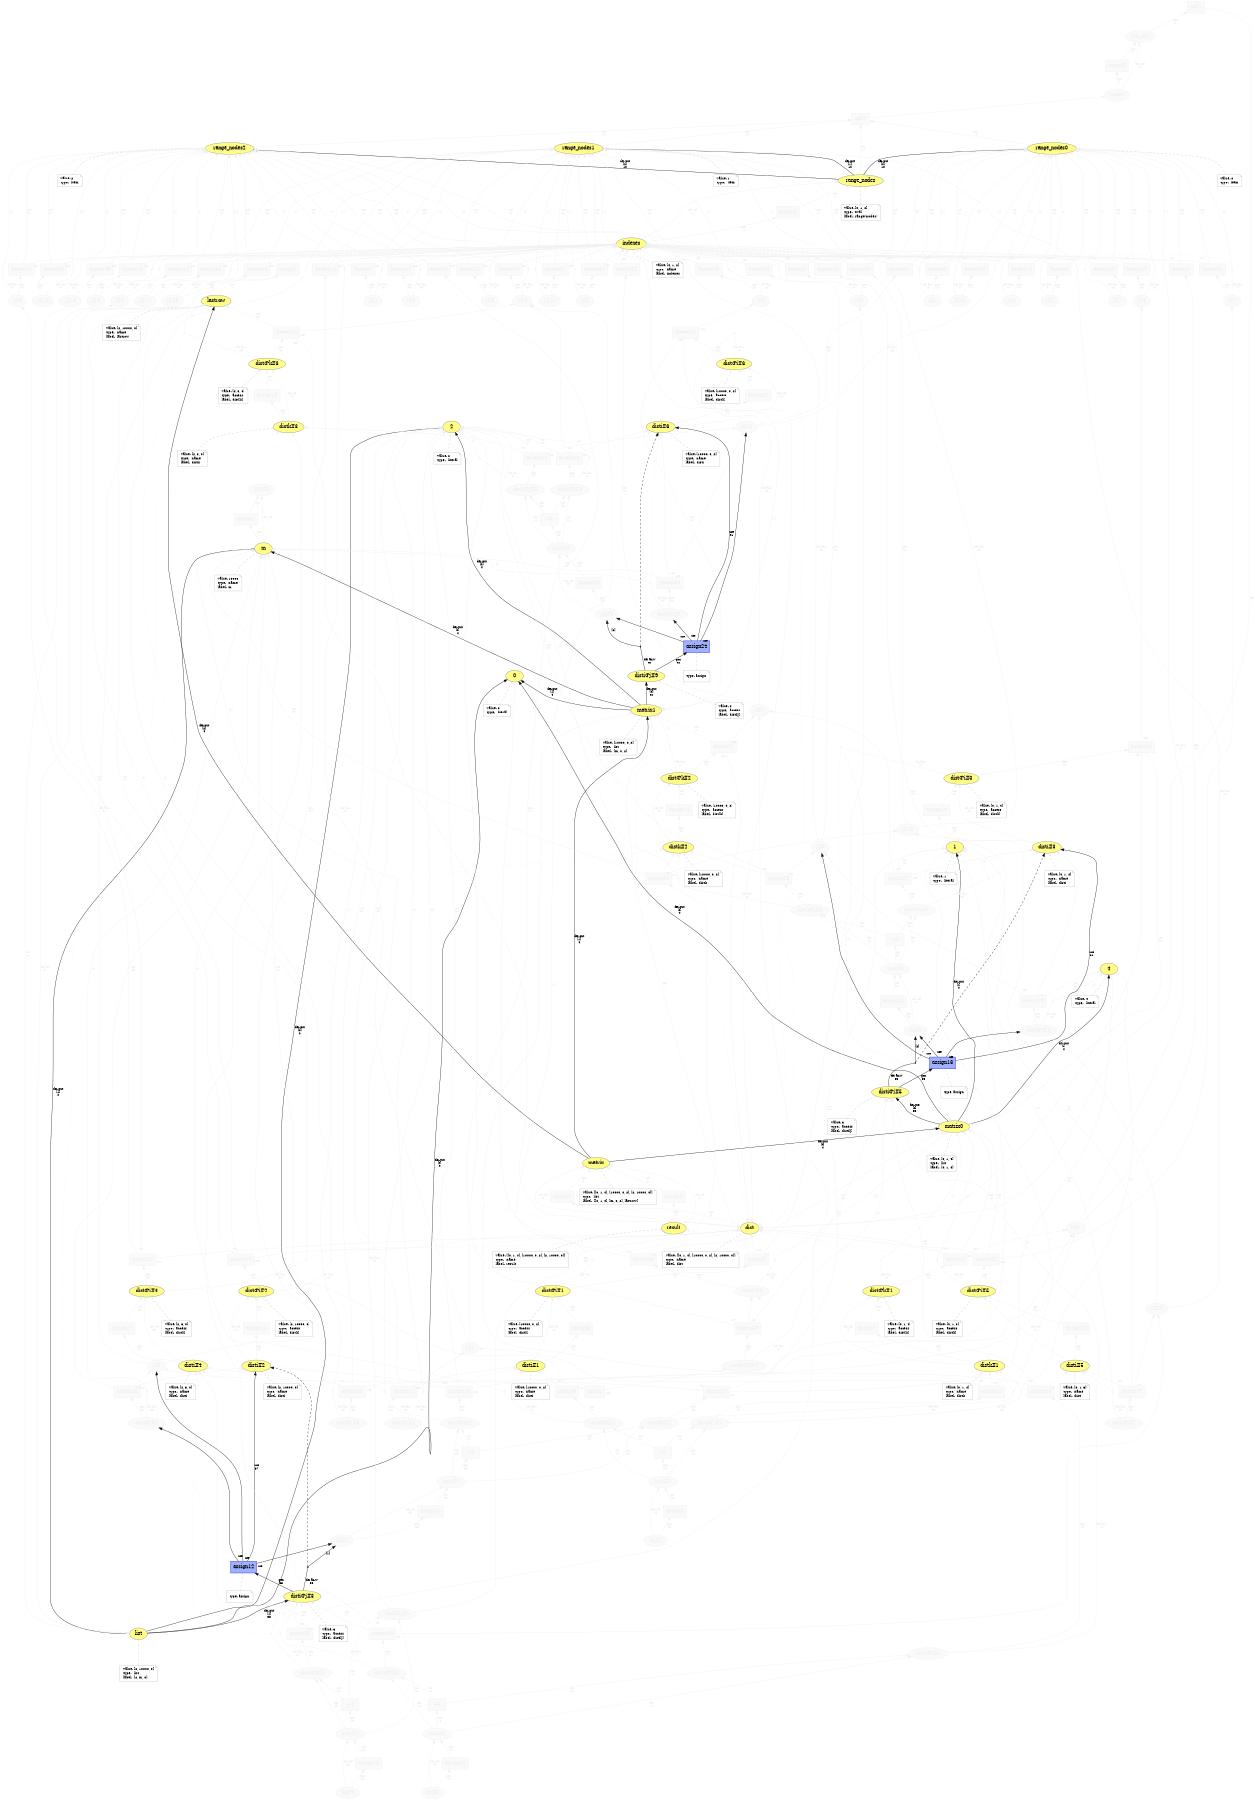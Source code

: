 digraph "PROV" { size="16,12"; rankdir="BT";
graph [overlap=false]

"http://example.org/10000" [fillcolor="#FAFAFA",color="#F0F0F0",style="filled",fontcolor="#F0F0F0",label="10000",URL="http://example.org/10000"]
"http://example.org/m" [fillcolor="#FFFC87",color="#808080",style="filled",label="m",URL="http://example.org/m"]
"-attrs0" [color="gray",shape="note",fontsize="10",fontcolor="black",label=<<TABLE cellpadding="0" border="0">
	<TR>
	    <TD align="left">value:</TD>
	    <TD align="left">10000</TD>
	</TR>
	<TR>
	    <TD align="left">type:</TD>
	    <TD align="left">name</TD>
	</TR>
	<TR>
	    <TD align="left">label:</TD>
	    <TD align="left">m</TD>
	</TR>
</TABLE>>]
"-attrs0" -> "http://example.org/m" [color="gray",style="dashed",arrowhead="none"]
"http://example.org/assign1" [fillcolor="#FAFAFA",color="#F0F0F0",shape="polygon",sides="4",style="filled",fontcolor="#F0F0F0",label="assign1",URL="http://example.org/assign1"]
"http://example.org/m" -> "http://example.org/10000" [fontsize="8",distance="1.5",angle="60.0",rotation="20",label="der ref
1",fontcolor="#F0F0F0",color="#F0F0F0"]
"http://example.org/2" [fillcolor="#FFFC87",color="#808080",style="filled",label="2",URL="http://example.org/2"]
"-attrs1" [color="gray",shape="note",fontsize="10",fontcolor="black",label=<<TABLE cellpadding="0" border="0">
	<TR>
	    <TD align="left">value:</TD>
	    <TD align="left">2</TD>
	</TR>
	<TR>
	    <TD align="left">type:</TD>
	    <TD align="left">literal</TD>
	</TR>
</TABLE>>]
"-attrs1" -> "http://example.org/2" [color="gray",style="dashed",arrowhead="none"]
"http://example.org/0" [fillcolor="#FFFC87",color="#808080",style="filled",label="0",URL="http://example.org/0"]
"-attrs2" [color="gray",shape="note",fontsize="10",fontcolor="black",label=<<TABLE cellpadding="0" border="0">
	<TR>
	    <TD align="left">value:</TD>
	    <TD align="left">0</TD>
	</TR>
	<TR>
	    <TD align="left">type:</TD>
	    <TD align="left">literal</TD>
	</TR>
</TABLE>>]
"-attrs2" -> "http://example.org/0" [color="gray",style="dashed",arrowhead="none"]
"http://example.org/list" [fillcolor="#FFFC87",color="#808080",style="filled",label="list",URL="http://example.org/list"]
"-attrs3" [color="gray",shape="note",fontsize="10",fontcolor="black",label=<<TABLE cellpadding="0" border="0">
	<TR>
	    <TD align="left">value:</TD>
	    <TD align="left">[2, 10000, 0]</TD>
	</TR>
	<TR>
	    <TD align="left">type:</TD>
	    <TD align="left">list</TD>
	</TR>
	<TR>
	    <TD align="left">label:</TD>
	    <TD align="left">[2, m, 0]</TD>
	</TR>
</TABLE>>]
"-attrs3" -> "http://example.org/list" [color="gray",style="dashed",arrowhead="none"]
"http://example.org/list" -> "http://example.org/2" [fontsize="8",distance="1.5",angle="60.0",rotation="20",label="der-put
[0]
2"]
"http://example.org/list" -> "http://example.org/m" [fontsize="8",distance="1.5",angle="60.0",rotation="20",label="der-put
[1]
2"]
"http://example.org/list" -> "http://example.org/0" [fontsize="8",distance="1.5",angle="60.0",rotation="20",label="der-put
[2]
2"]
"http://example.org/lastrow" [fillcolor="#FFFC87",color="#808080",style="filled",label="lastrow",URL="http://example.org/lastrow"]
"-attrs4" [color="gray",shape="note",fontsize="10",fontcolor="black",label=<<TABLE cellpadding="0" border="0">
	<TR>
	    <TD align="left">value:</TD>
	    <TD align="left">[2, 10000, 0]</TD>
	</TR>
	<TR>
	    <TD align="left">type:</TD>
	    <TD align="left">name</TD>
	</TR>
	<TR>
	    <TD align="left">label:</TD>
	    <TD align="left">lastrow</TD>
	</TR>
</TABLE>>]
"-attrs4" -> "http://example.org/lastrow" [color="gray",style="dashed",arrowhead="none"]
"http://example.org/assign2" [fillcolor="#FAFAFA",color="#F0F0F0",shape="polygon",sides="4",style="filled",fontcolor="#F0F0F0",label="assign2",URL="http://example.org/assign2"]
"http://example.org/lastrow" -> "http://example.org/list" [fontsize="8",distance="1.5",angle="60.0",rotation="20",label="der ref
3",fontcolor="#F0F0F0",color="#F0F0F0"]
"http://example.org/1" [fillcolor="#FFFC87",color="#808080",style="filled",label="1",URL="http://example.org/1"]
"-attrs5" [color="gray",shape="note",fontsize="10",fontcolor="black",label=<<TABLE cellpadding="0" border="0">
	<TR>
	    <TD align="left">value:</TD>
	    <TD align="left">1</TD>
	</TR>
	<TR>
	    <TD align="left">type:</TD>
	    <TD align="left">literal</TD>
	</TR>
</TABLE>>]
"-attrs5" -> "http://example.org/1" [color="gray",style="dashed",arrowhead="none"]
"http://example.org/4" [fillcolor="#FFFC87",color="#808080",style="filled",label="4",URL="http://example.org/4"]
"-attrs6" [color="gray",shape="note",fontsize="10",fontcolor="black",label=<<TABLE cellpadding="0" border="0">
	<TR>
	    <TD align="left">value:</TD>
	    <TD align="left">4</TD>
	</TR>
	<TR>
	    <TD align="left">type:</TD>
	    <TD align="left">literal</TD>
	</TR>
</TABLE>>]
"-attrs6" -> "http://example.org/4" [color="gray",style="dashed",arrowhead="none"]
"http://example.org/matrix" [fillcolor="#FFFC87",color="#808080",style="filled",label="matrix",URL="http://example.org/matrix"]
"-attrs7" [color="gray",shape="note",fontsize="10",fontcolor="black",label=<<TABLE cellpadding="0" border="0">
	<TR>
	    <TD align="left">value:</TD>
	    <TD align="left">[[0, 1, 4], [10000, 0, 2], [2, 10000, 0]]</TD>
	</TR>
	<TR>
	    <TD align="left">type:</TD>
	    <TD align="left">list</TD>
	</TR>
	<TR>
	    <TD align="left">label:</TD>
	    <TD align="left">[[0, 1, 4], [m, 0, 2], lastrow]</TD>
	</TR>
</TABLE>>]
"-attrs7" -> "http://example.org/matrix" [color="gray",style="dashed",arrowhead="none"]
"http://example.org/matrix0" [fillcolor="#FFFC87",color="#808080",style="filled",label="matrix0",URL="http://example.org/matrix0"]
"-attrs8" [color="gray",shape="note",fontsize="10",fontcolor="black",label=<<TABLE cellpadding="0" border="0">
	<TR>
	    <TD align="left">value:</TD>
	    <TD align="left">[0, 1, 4]</TD>
	</TR>
	<TR>
	    <TD align="left">type:</TD>
	    <TD align="left">list</TD>
	</TR>
	<TR>
	    <TD align="left">label:</TD>
	    <TD align="left">[0, 1, 4]</TD>
	</TR>
</TABLE>>]
"-attrs8" -> "http://example.org/matrix0" [color="gray",style="dashed",arrowhead="none"]
"http://example.org/matrix0" -> "http://example.org/0" [fontsize="8",distance="1.5",angle="60.0",rotation="20",label="der-put
[0]
4"]
"http://example.org/matrix0" -> "http://example.org/1" [fontsize="8",distance="1.5",angle="60.0",rotation="20",label="der-put
[1]
4"]
"http://example.org/matrix0" -> "http://example.org/4" [fontsize="8",distance="1.5",angle="60.0",rotation="20",label="der-put
[2]
4"]
"http://example.org/matrix" -> "http://example.org/matrix0" [fontsize="8",distance="1.5",angle="60.0",rotation="20",label="der-put
[0]
4"]
"http://example.org/matrix1" [fillcolor="#FFFC87",color="#808080",style="filled",label="matrix1",URL="http://example.org/matrix1"]
"-attrs9" [color="gray",shape="note",fontsize="10",fontcolor="black",label=<<TABLE cellpadding="0" border="0">
	<TR>
	    <TD align="left">value:</TD>
	    <TD align="left">[10000, 0, 2]</TD>
	</TR>
	<TR>
	    <TD align="left">type:</TD>
	    <TD align="left">list</TD>
	</TR>
	<TR>
	    <TD align="left">label:</TD>
	    <TD align="left">[m, 0, 2]</TD>
	</TR>
</TABLE>>]
"-attrs9" -> "http://example.org/matrix1" [color="gray",style="dashed",arrowhead="none"]
"http://example.org/matrix1" -> "http://example.org/m" [fontsize="8",distance="1.5",angle="60.0",rotation="20",label="der-put
[0]
4"]
"http://example.org/matrix1" -> "http://example.org/0" [fontsize="8",distance="1.5",angle="60.0",rotation="20",label="der-put
[1]
4"]
"http://example.org/matrix1" -> "http://example.org/2" [fontsize="8",distance="1.5",angle="60.0",rotation="20",label="der-put
[2]
4"]
"http://example.org/matrix" -> "http://example.org/matrix1" [fontsize="8",distance="1.5",angle="60.0",rotation="20",label="der-put
[1]
4"]
"http://example.org/matrix" -> "http://example.org/lastrow" [fontsize="8",distance="1.5",angle="60.0",rotation="20",label="der-put
[2]
4"]
"http://example.org/dist" [fillcolor="#FFFC87",color="#808080",style="filled",label="dist",URL="http://example.org/dist"]
"-attrs10" [color="gray",shape="note",fontsize="10",fontcolor="black",label=<<TABLE cellpadding="0" border="0">
	<TR>
	    <TD align="left">value:</TD>
	    <TD align="left">[[0, 1, 4], [10000, 0, 2], [2, 10000, 0]]</TD>
	</TR>
	<TR>
	    <TD align="left">type:</TD>
	    <TD align="left">name</TD>
	</TR>
	<TR>
	    <TD align="left">label:</TD>
	    <TD align="left">dist</TD>
	</TR>
</TABLE>>]
"-attrs10" -> "http://example.org/dist" [color="gray",style="dashed",arrowhead="none"]
"http://example.org/assign3" [fillcolor="#FAFAFA",color="#F0F0F0",shape="polygon",sides="4",style="filled",fontcolor="#F0F0F0",label="assign3",URL="http://example.org/assign3"]
"http://example.org/dist" -> "http://example.org/matrix" [fontsize="8",distance="1.5",angle="60.0",rotation="20",label="der ref
5",fontcolor="#F0F0F0",color="#F0F0F0"]
"http://example.org/result" [fillcolor="#FFFC87",color="#808080",style="filled",label="result",URL="http://example.org/result"]
"-attrs11" [color="gray",shape="note",fontsize="10",fontcolor="black",label=<<TABLE cellpadding="0" border="0">
	<TR>
	    <TD align="left">value:</TD>
	    <TD align="left">[[0, 1, 4], [10000, 0, 2], [2, 10000, 0]]</TD>
	</TR>
	<TR>
	    <TD align="left">type:</TD>
	    <TD align="left">name</TD>
	</TR>
	<TR>
	    <TD align="left">label:</TD>
	    <TD align="left">result</TD>
	</TR>
</TABLE>>]
"-attrs11" -> "http://example.org/result" [color="gray",style="dashed",arrowhead="none"]
"http://example.org/assign4" [fillcolor="#FAFAFA",color="#F0F0F0",shape="polygon",sides="4",style="filled",fontcolor="#F0F0F0",label="assign4",URL="http://example.org/assign4"]
"http://example.org/result" -> "http://example.org/matrix" [fontsize="8",distance="1.5",angle="60.0",rotation="20",label="der ref
6",fontcolor="#F0F0F0",color="#F0F0F0"]
"http://example.org/len_dist" [fillcolor="#FAFAFA",color="#F0F0F0",style="filled",fontcolor="#F0F0F0",label="len_dist",URL="http://example.org/len_dist"]
"http://example.org/call1" [fillcolor="#FAFAFA",color="#F0F0F0",shape="polygon",sides="4",style="filled",fontcolor="#F0F0F0",label="call1",URL="http://example.org/call1"]
"http://example.org/call1" -> "http://example.org/dist" [fontsize="8",distance="1.5",angle="60.0",rotation="20",label="use
7",fontcolor="#F0F0F0",color="#F0F0F0"]
"http://example.org/len_dist" -> "http://example.org/call1" [fontsize="8",distance="1.5",angle="60.0",rotation="20",label="gen
8",fontcolor="#F0F0F0",color="#F0F0F0"]
"http://example.org/nodes" [fillcolor="#FAFAFA",color="#F0F0F0",style="filled",fontcolor="#F0F0F0",label="nodes",URL="http://example.org/nodes"]
"http://example.org/assign5" [fillcolor="#FAFAFA",color="#F0F0F0",shape="polygon",sides="4",style="filled",fontcolor="#F0F0F0",label="assign5",URL="http://example.org/assign5"]
"http://example.org/nodes" -> "http://example.org/len_dist" [fontsize="8",distance="1.5",angle="60.0",rotation="20",label="der ref
9",fontcolor="#F0F0F0",color="#F0F0F0"]
"http://example.org/range_nodes" [fillcolor="#FFFC87",color="#808080",style="filled",label="range_nodes",URL="http://example.org/range_nodes"]
"-attrs12" [color="gray",shape="note",fontsize="10",fontcolor="black",label=<<TABLE cellpadding="0" border="0">
	<TR>
	    <TD align="left">value:</TD>
	    <TD align="left">[0, 1, 2]</TD>
	</TR>
	<TR>
	    <TD align="left">type:</TD>
	    <TD align="left">eval</TD>
	</TR>
	<TR>
	    <TD align="left">label:</TD>
	    <TD align="left">range(nodes)</TD>
	</TR>
</TABLE>>]
"-attrs12" -> "http://example.org/range_nodes" [color="gray",style="dashed",arrowhead="none"]
"http://example.org/range_nodes0" [fillcolor="#FFFC87",color="#808080",style="filled",label="range_nodes0",URL="http://example.org/range_nodes0"]
"-attrs13" [color="gray",shape="note",fontsize="10",fontcolor="black",label=<<TABLE cellpadding="0" border="0">
	<TR>
	    <TD align="left">value:</TD>
	    <TD align="left">0</TD>
	</TR>
	<TR>
	    <TD align="left">type:</TD>
	    <TD align="left">item</TD>
	</TR>
</TABLE>>]
"-attrs13" -> "http://example.org/range_nodes0" [color="gray",style="dashed",arrowhead="none"]
"http://example.org/range_nodes" -> "http://example.org/range_nodes0" [fontsize="8",distance="1.5",angle="60.0",rotation="20",label="der-put
[0]
10"]
"http://example.org/range_nodes1" [fillcolor="#FFFC87",color="#808080",style="filled",label="range_nodes1",URL="http://example.org/range_nodes1"]
"-attrs14" [color="gray",shape="note",fontsize="10",fontcolor="black",label=<<TABLE cellpadding="0" border="0">
	<TR>
	    <TD align="left">value:</TD>
	    <TD align="left">1</TD>
	</TR>
	<TR>
	    <TD align="left">type:</TD>
	    <TD align="left">item</TD>
	</TR>
</TABLE>>]
"-attrs14" -> "http://example.org/range_nodes1" [color="gray",style="dashed",arrowhead="none"]
"http://example.org/range_nodes" -> "http://example.org/range_nodes1" [fontsize="8",distance="1.5",angle="60.0",rotation="20",label="der-put
[1]
10"]
"http://example.org/range_nodes2" [fillcolor="#FFFC87",color="#808080",style="filled",label="range_nodes2",URL="http://example.org/range_nodes2"]
"-attrs15" [color="gray",shape="note",fontsize="10",fontcolor="black",label=<<TABLE cellpadding="0" border="0">
	<TR>
	    <TD align="left">value:</TD>
	    <TD align="left">2</TD>
	</TR>
	<TR>
	    <TD align="left">type:</TD>
	    <TD align="left">item</TD>
	</TR>
</TABLE>>]
"-attrs15" -> "http://example.org/range_nodes2" [color="gray",style="dashed",arrowhead="none"]
"http://example.org/range_nodes" -> "http://example.org/range_nodes2" [fontsize="8",distance="1.5",angle="60.0",rotation="20",label="der-put
[2]
10"]
"http://example.org/call2" [fillcolor="#FAFAFA",color="#F0F0F0",shape="polygon",sides="4",style="filled",fontcolor="#F0F0F0",label="call2",URL="http://example.org/call2"]
"http://example.org/call2" -> "http://example.org/nodes" [labelfontsize="8",labeldistance="1.5",labelangle="60.0",rotation="20",taillabel="use",fontcolor="#F0F0F0",color="#F0F0F0"]
"http://example.org/range_nodes" -> "http://example.org/call2" [fontsize="8",distance="1.5",angle="60.0",rotation="20",label="gen
10",fontcolor="#F0F0F0",color="#F0F0F0"]
"http://example.org/range_nodes0" -> "http://example.org/call2" [fontsize="8",distance="1.5",angle="60.0",rotation="20",label="gen
10",fontcolor="#F0F0F0",color="#F0F0F0"]
"http://example.org/range_nodes1" -> "http://example.org/call2" [fontsize="8",distance="1.5",angle="60.0",rotation="20",label="gen
10",fontcolor="#F0F0F0",color="#F0F0F0"]
"http://example.org/range_nodes2" -> "http://example.org/call2" [fontsize="8",distance="1.5",angle="60.0",rotation="20",label="gen
10",fontcolor="#F0F0F0",color="#F0F0F0"]
"http://example.org/indexes" [fillcolor="#FFFC87",color="#808080",style="filled",label="indexes",URL="http://example.org/indexes"]
"-attrs16" [color="gray",shape="note",fontsize="10",fontcolor="black",label=<<TABLE cellpadding="0" border="0">
	<TR>
	    <TD align="left">value:</TD>
	    <TD align="left">[0, 1, 2]</TD>
	</TR>
	<TR>
	    <TD align="left">type:</TD>
	    <TD align="left">name</TD>
	</TR>
	<TR>
	    <TD align="left">label:</TD>
	    <TD align="left">indexes</TD>
	</TR>
</TABLE>>]
"-attrs16" -> "http://example.org/indexes" [color="gray",style="dashed",arrowhead="none"]
"http://example.org/assign6" [fillcolor="#FAFAFA",color="#F0F0F0",shape="polygon",sides="4",style="filled",fontcolor="#F0F0F0",label="assign6",URL="http://example.org/assign6"]
"http://example.org/indexes" -> "http://example.org/range_nodes" [fontsize="8",distance="1.5",angle="60.0",rotation="20",label="der ref
11",fontcolor="#F0F0F0",color="#F0F0F0"]
"http://example.org/k#1" [fillcolor="#FAFAFA",color="#F0F0F0",style="filled",fontcolor="#F0F0F0",label="k#1",URL="http://example.org/k#1"]
"http://example.org/access1" [fillcolor="#FAFAFA",color="#F0F0F0",shape="polygon",sides="4",style="filled",fontcolor="#F0F0F0",label="access1",URL="http://example.org/access1"]
"bn0" [shape="point",label="",fontcolor="#F0F0F0",color="#F0F0F0"]
"http://example.org/k#1" -> "bn0" [fontsize="8",distance="1.5",angle="60.0",rotation="20",label="der ac-r
12",arrowhead="none",fontcolor="#F0F0F0",color="#F0F0F0"]
"bn0" -> "http://example.org/indexes" [style="dashed",fontcolor="#F0F0F0",color="#F0F0F0"]
"bn0" -> "http://example.org/range_nodes0" [fontsize="8",distance="1.5",angle="60.0",rotation="20",label="[0]",fontcolor="#F0F0F0",color="#F0F0F0"]
"http://example.org/access1" -> "http://example.org/indexes" [labelfontsize="8",labeldistance="1.5",labelangle="60.0",rotation="20",taillabel="use",fontcolor="#F0F0F0",color="#F0F0F0"]
"http://example.org/dist@k#1" [fillcolor="#FFFC87",color="#808080",style="filled",label="dist@k#1",URL="http://example.org/dist@k#1"]
"-attrs17" [color="gray",shape="note",fontsize="10",fontcolor="black",label=<<TABLE cellpadding="0" border="0">
	<TR>
	    <TD align="left">value:</TD>
	    <TD align="left">[0, 1, 4]</TD>
	</TR>
	<TR>
	    <TD align="left">type:</TD>
	    <TD align="left">access</TD>
	</TR>
	<TR>
	    <TD align="left">label:</TD>
	    <TD align="left">dist[k]</TD>
	</TR>
</TABLE>>]
"-attrs17" -> "http://example.org/dist@k#1" [color="gray",style="dashed",arrowhead="none"]
"http://example.org/access2" [fillcolor="#FAFAFA",color="#F0F0F0",shape="polygon",sides="4",style="filled",fontcolor="#F0F0F0",label="access2",URL="http://example.org/access2"]
"bn1" [shape="point",label="",fontcolor="#F0F0F0",color="#F0F0F0"]
"http://example.org/dist@k#1" -> "bn1" [fontsize="8",distance="1.5",angle="60.0",rotation="20",label="der ac-r
13",arrowhead="none",fontcolor="#F0F0F0",color="#F0F0F0"]
"bn1" -> "http://example.org/dist" [style="dashed",fontcolor="#F0F0F0",color="#F0F0F0"]
"bn1" -> "http://example.org/matrix0" [fontsize="8",distance="1.5",angle="60.0",rotation="20",label="[0]",fontcolor="#F0F0F0",color="#F0F0F0"]
"http://example.org/access2" -> "http://example.org/dist" [labelfontsize="8",labeldistance="1.5",labelangle="60.0",rotation="20",taillabel="use",fontcolor="#F0F0F0",color="#F0F0F0"]
"http://example.org/access2" -> "http://example.org/k#1" [labelfontsize="8",labeldistance="1.5",labelangle="60.0",rotation="20",taillabel="use",fontcolor="#F0F0F0",color="#F0F0F0"]
"http://example.org/distk#1" [fillcolor="#FFFC87",color="#808080",style="filled",label="distk#1",URL="http://example.org/distk#1"]
"-attrs18" [color="gray",shape="note",fontsize="10",fontcolor="black",label=<<TABLE cellpadding="0" border="0">
	<TR>
	    <TD align="left">value:</TD>
	    <TD align="left">[0, 1, 4]</TD>
	</TR>
	<TR>
	    <TD align="left">type:</TD>
	    <TD align="left">name</TD>
	</TR>
	<TR>
	    <TD align="left">label:</TD>
	    <TD align="left">distk</TD>
	</TR>
</TABLE>>]
"-attrs18" -> "http://example.org/distk#1" [color="gray",style="dashed",arrowhead="none"]
"http://example.org/assign7" [fillcolor="#FAFAFA",color="#F0F0F0",shape="polygon",sides="4",style="filled",fontcolor="#F0F0F0",label="assign7",URL="http://example.org/assign7"]
"http://example.org/distk#1" -> "http://example.org/dist@k#1" [fontsize="8",distance="1.5",angle="60.0",rotation="20",label="der ref
14",fontcolor="#F0F0F0",color="#F0F0F0"]
"http://example.org/i#1" [fillcolor="#FAFAFA",color="#F0F0F0",style="filled",fontcolor="#F0F0F0",label="i#1",URL="http://example.org/i#1"]
"http://example.org/access3" [fillcolor="#FAFAFA",color="#F0F0F0",shape="polygon",sides="4",style="filled",fontcolor="#F0F0F0",label="access3",URL="http://example.org/access3"]
"bn2" [shape="point",label="",fontcolor="#F0F0F0",color="#F0F0F0"]
"http://example.org/i#1" -> "bn2" [fontsize="8",distance="1.5",angle="60.0",rotation="20",label="der ac-r
15",arrowhead="none",fontcolor="#F0F0F0",color="#F0F0F0"]
"bn2" -> "http://example.org/indexes" [style="dashed",fontcolor="#F0F0F0",color="#F0F0F0"]
"bn2" -> "http://example.org/range_nodes0" [fontsize="8",distance="1.5",angle="60.0",rotation="20",label="[0]",fontcolor="#F0F0F0",color="#F0F0F0"]
"http://example.org/access3" -> "http://example.org/indexes" [labelfontsize="8",labeldistance="1.5",labelangle="60.0",rotation="20",taillabel="use",fontcolor="#F0F0F0",color="#F0F0F0"]
"http://example.org/i#2" [fillcolor="#FAFAFA",color="#F0F0F0",style="filled",fontcolor="#F0F0F0",label="i#2",URL="http://example.org/i#2"]
"http://example.org/access4" [fillcolor="#FAFAFA",color="#F0F0F0",shape="polygon",sides="4",style="filled",fontcolor="#F0F0F0",label="access4",URL="http://example.org/access4"]
"bn3" [shape="point",label="",fontcolor="#F0F0F0",color="#F0F0F0"]
"http://example.org/i#2" -> "bn3" [fontsize="8",distance="1.5",angle="60.0",rotation="20",label="der ac-r
16",arrowhead="none",fontcolor="#F0F0F0",color="#F0F0F0"]
"bn3" -> "http://example.org/indexes" [style="dashed",fontcolor="#F0F0F0",color="#F0F0F0"]
"bn3" -> "http://example.org/range_nodes1" [fontsize="8",distance="1.5",angle="60.0",rotation="20",label="[1]",fontcolor="#F0F0F0",color="#F0F0F0"]
"http://example.org/access4" -> "http://example.org/indexes" [labelfontsize="8",labeldistance="1.5",labelangle="60.0",rotation="20",taillabel="use",fontcolor="#F0F0F0",color="#F0F0F0"]
"http://example.org/dist@i#1" [fillcolor="#FFFC87",color="#808080",style="filled",label="dist@i#1",URL="http://example.org/dist@i#1"]
"-attrs19" [color="gray",shape="note",fontsize="10",fontcolor="black",label=<<TABLE cellpadding="0" border="0">
	<TR>
	    <TD align="left">value:</TD>
	    <TD align="left">[10000, 0, 2]</TD>
	</TR>
	<TR>
	    <TD align="left">type:</TD>
	    <TD align="left">access</TD>
	</TR>
	<TR>
	    <TD align="left">label:</TD>
	    <TD align="left">dist[i]</TD>
	</TR>
</TABLE>>]
"-attrs19" -> "http://example.org/dist@i#1" [color="gray",style="dashed",arrowhead="none"]
"http://example.org/access5" [fillcolor="#FAFAFA",color="#F0F0F0",shape="polygon",sides="4",style="filled",fontcolor="#F0F0F0",label="access5",URL="http://example.org/access5"]
"bn4" [shape="point",label="",fontcolor="#F0F0F0",color="#F0F0F0"]
"http://example.org/dist@i#1" -> "bn4" [fontsize="8",distance="1.5",angle="60.0",rotation="20",label="der ac-r
17",arrowhead="none",fontcolor="#F0F0F0",color="#F0F0F0"]
"bn4" -> "http://example.org/dist" [style="dashed",fontcolor="#F0F0F0",color="#F0F0F0"]
"bn4" -> "http://example.org/matrix1" [fontsize="8",distance="1.5",angle="60.0",rotation="20",label="[1]",fontcolor="#F0F0F0",color="#F0F0F0"]
"http://example.org/access5" -> "http://example.org/dist" [labelfontsize="8",labeldistance="1.5",labelangle="60.0",rotation="20",taillabel="use",fontcolor="#F0F0F0",color="#F0F0F0"]
"http://example.org/access5" -> "http://example.org/i#2" [labelfontsize="8",labeldistance="1.5",labelangle="60.0",rotation="20",taillabel="use",fontcolor="#F0F0F0",color="#F0F0F0"]
"http://example.org/disti#1" [fillcolor="#FFFC87",color="#808080",style="filled",label="disti#1",URL="http://example.org/disti#1"]
"-attrs20" [color="gray",shape="note",fontsize="10",fontcolor="black",label=<<TABLE cellpadding="0" border="0">
	<TR>
	    <TD align="left">value:</TD>
	    <TD align="left">[10000, 0, 2]</TD>
	</TR>
	<TR>
	    <TD align="left">type:</TD>
	    <TD align="left">name</TD>
	</TR>
	<TR>
	    <TD align="left">label:</TD>
	    <TD align="left">disti</TD>
	</TR>
</TABLE>>]
"-attrs20" -> "http://example.org/disti#1" [color="gray",style="dashed",arrowhead="none"]
"http://example.org/assign8" [fillcolor="#FAFAFA",color="#F0F0F0",shape="polygon",sides="4",style="filled",fontcolor="#F0F0F0",label="assign8",URL="http://example.org/assign8"]
"http://example.org/disti#1" -> "http://example.org/dist@i#1" [fontsize="8",distance="1.5",angle="60.0",rotation="20",label="der ref
18",fontcolor="#F0F0F0",color="#F0F0F0"]
"http://example.org/j#1" [fillcolor="#FAFAFA",color="#F0F0F0",style="filled",fontcolor="#F0F0F0",label="j#1",URL="http://example.org/j#1"]
"http://example.org/access6" [fillcolor="#FAFAFA",color="#F0F0F0",shape="polygon",sides="4",style="filled",fontcolor="#F0F0F0",label="access6",URL="http://example.org/access6"]
"bn5" [shape="point",label="",fontcolor="#F0F0F0",color="#F0F0F0"]
"http://example.org/j#1" -> "bn5" [fontsize="8",distance="1.5",angle="60.0",rotation="20",label="der ac-r
19",arrowhead="none",fontcolor="#F0F0F0",color="#F0F0F0"]
"bn5" -> "http://example.org/indexes" [style="dashed",fontcolor="#F0F0F0",color="#F0F0F0"]
"bn5" -> "http://example.org/range_nodes0" [fontsize="8",distance="1.5",angle="60.0",rotation="20",label="[0]",fontcolor="#F0F0F0",color="#F0F0F0"]
"http://example.org/access6" -> "http://example.org/indexes" [labelfontsize="8",labeldistance="1.5",labelangle="60.0",rotation="20",taillabel="use",fontcolor="#F0F0F0",color="#F0F0F0"]
"http://example.org/j#2" [fillcolor="#FAFAFA",color="#F0F0F0",style="filled",fontcolor="#F0F0F0",label="j#2",URL="http://example.org/j#2"]
"http://example.org/access7" [fillcolor="#FAFAFA",color="#F0F0F0",shape="polygon",sides="4",style="filled",fontcolor="#F0F0F0",label="access7",URL="http://example.org/access7"]
"bn6" [shape="point",label="",fontcolor="#F0F0F0",color="#F0F0F0"]
"http://example.org/j#2" -> "bn6" [fontsize="8",distance="1.5",angle="60.0",rotation="20",label="der ac-r
20",arrowhead="none",fontcolor="#F0F0F0",color="#F0F0F0"]
"bn6" -> "http://example.org/indexes" [style="dashed",fontcolor="#F0F0F0",color="#F0F0F0"]
"bn6" -> "http://example.org/range_nodes1" [fontsize="8",distance="1.5",angle="60.0",rotation="20",label="[1]",fontcolor="#F0F0F0",color="#F0F0F0"]
"http://example.org/access7" -> "http://example.org/indexes" [labelfontsize="8",labeldistance="1.5",labelangle="60.0",rotation="20",taillabel="use",fontcolor="#F0F0F0",color="#F0F0F0"]
"http://example.org/j#3" [fillcolor="#FAFAFA",color="#F0F0F0",style="filled",fontcolor="#F0F0F0",label="j#3",URL="http://example.org/j#3"]
"http://example.org/access8" [fillcolor="#FAFAFA",color="#F0F0F0",shape="polygon",sides="4",style="filled",fontcolor="#F0F0F0",label="access8",URL="http://example.org/access8"]
"bn7" [shape="point",label="",fontcolor="#F0F0F0",color="#F0F0F0"]
"http://example.org/j#3" -> "bn7" [fontsize="8",distance="1.5",angle="60.0",rotation="20",label="der ac-r
21",arrowhead="none",fontcolor="#F0F0F0",color="#F0F0F0"]
"bn7" -> "http://example.org/indexes" [style="dashed",fontcolor="#F0F0F0",color="#F0F0F0"]
"bn7" -> "http://example.org/range_nodes2" [fontsize="8",distance="1.5",angle="60.0",rotation="20",label="[2]",fontcolor="#F0F0F0",color="#F0F0F0"]
"http://example.org/access8" -> "http://example.org/indexes" [labelfontsize="8",labeldistance="1.5",labelangle="60.0",rotation="20",taillabel="use",fontcolor="#F0F0F0",color="#F0F0F0"]
"http://example.org/disti@k#1" [fillcolor="#FAFAFA",color="#F0F0F0",style="filled",fontcolor="#F0F0F0",label="disti@k#1",URL="http://example.org/disti@k#1"]
"http://example.org/access9" [fillcolor="#FAFAFA",color="#F0F0F0",shape="polygon",sides="4",style="filled",fontcolor="#F0F0F0",label="access9",URL="http://example.org/access9"]
"bn8" [shape="point",label="",fontcolor="#F0F0F0",color="#F0F0F0"]
"http://example.org/disti@k#1" -> "bn8" [fontsize="8",distance="1.5",angle="60.0",rotation="20",label="der ac-r
22",arrowhead="none",fontcolor="#F0F0F0",color="#F0F0F0"]
"bn8" -> "http://example.org/disti#1" [style="dashed",fontcolor="#F0F0F0",color="#F0F0F0"]
"bn8" -> "http://example.org/m" [fontsize="8",distance="1.5",angle="60.0",rotation="20",label="[0]",fontcolor="#F0F0F0",color="#F0F0F0"]
"http://example.org/access9" -> "http://example.org/disti#1" [labelfontsize="8",labeldistance="1.5",labelangle="60.0",rotation="20",taillabel="use",fontcolor="#F0F0F0",color="#F0F0F0"]
"http://example.org/access9" -> "http://example.org/k#1" [labelfontsize="8",labeldistance="1.5",labelangle="60.0",rotation="20",taillabel="use",fontcolor="#F0F0F0",color="#F0F0F0"]
"http://example.org/distk@j#1" [fillcolor="#FAFAFA",color="#F0F0F0",style="filled",fontcolor="#F0F0F0",label="distk@j#1",URL="http://example.org/distk@j#1"]
"http://example.org/access10" [fillcolor="#FAFAFA",color="#F0F0F0",shape="polygon",sides="4",style="filled",fontcolor="#F0F0F0",label="access10",URL="http://example.org/access10"]
"bn9" [shape="point",label="",fontcolor="#F0F0F0",color="#F0F0F0"]
"http://example.org/distk@j#1" -> "bn9" [fontsize="8",distance="1.5",angle="60.0",rotation="20",label="der ac-r
23",arrowhead="none",fontcolor="#F0F0F0",color="#F0F0F0"]
"bn9" -> "http://example.org/distk#1" [style="dashed",fontcolor="#F0F0F0",color="#F0F0F0"]
"bn9" -> "http://example.org/4" [fontsize="8",distance="1.5",angle="60.0",rotation="20",label="[2]",fontcolor="#F0F0F0",color="#F0F0F0"]
"http://example.org/access10" -> "http://example.org/distk#1" [labelfontsize="8",labeldistance="1.5",labelangle="60.0",rotation="20",taillabel="use",fontcolor="#F0F0F0",color="#F0F0F0"]
"http://example.org/access10" -> "http://example.org/j#3" [labelfontsize="8",labeldistance="1.5",labelangle="60.0",rotation="20",taillabel="use",fontcolor="#F0F0F0",color="#F0F0F0"]
"http://example.org/sum#1" [fillcolor="#FAFAFA",color="#F0F0F0",style="filled",fontcolor="#F0F0F0",label="sum#1",URL="http://example.org/sum#1"]
"http://example.org/+1" [fillcolor="#FAFAFA",color="#F0F0F0",shape="polygon",sides="4",style="filled",fontcolor="#F0F0F0",label="+1",URL="http://example.org/+1"]
"http://example.org/sum#1" -> "http://example.org/disti@k#1" [fontsize="8",distance="1.5",angle="60.0",rotation="20",label="der
24",fontcolor="#F0F0F0",color="#F0F0F0"]
"http://example.org/sum#1" -> "http://example.org/distk@j#1" [fontsize="8",distance="1.5",angle="60.0",rotation="20",label="der
24",fontcolor="#F0F0F0",color="#F0F0F0"]
"http://example.org/ikj#1" [fillcolor="#FAFAFA",color="#F0F0F0",style="filled",fontcolor="#F0F0F0",label="ikj#1",URL="http://example.org/ikj#1"]
"http://example.org/assign9" [fillcolor="#FAFAFA",color="#F0F0F0",shape="polygon",sides="4",style="filled",fontcolor="#F0F0F0",label="assign9",URL="http://example.org/assign9"]
"http://example.org/ikj#1" -> "http://example.org/sum#1" [fontsize="8",distance="1.5",angle="60.0",rotation="20",label="der ref
25",fontcolor="#F0F0F0",color="#F0F0F0"]
"http://example.org/disti@j#1" [fillcolor="#FAFAFA",color="#F0F0F0",style="filled",fontcolor="#F0F0F0",label="disti@j#1",URL="http://example.org/disti@j#1"]
"http://example.org/access11" [fillcolor="#FAFAFA",color="#F0F0F0",shape="polygon",sides="4",style="filled",fontcolor="#F0F0F0",label="access11",URL="http://example.org/access11"]
"bn10" [shape="point",label="",fontcolor="#F0F0F0",color="#F0F0F0"]
"http://example.org/disti@j#1" -> "bn10" [fontsize="8",distance="1.5",angle="60.0",rotation="20",label="der ac-r
26",arrowhead="none",fontcolor="#F0F0F0",color="#F0F0F0"]
"bn10" -> "http://example.org/disti#1" [style="dashed",fontcolor="#F0F0F0",color="#F0F0F0"]
"bn10" -> "http://example.org/2" [fontsize="8",distance="1.5",angle="60.0",rotation="20",label="[0]",fontcolor="#F0F0F0",color="#F0F0F0"]
"http://example.org/access11" -> "http://example.org/disti#1" [labelfontsize="8",labeldistance="1.5",labelangle="60.0",rotation="20",taillabel="use",fontcolor="#F0F0F0",color="#F0F0F0"]
"http://example.org/access11" -> "http://example.org/j#3" [labelfontsize="8",labeldistance="1.5",labelangle="60.0",rotation="20",taillabel="use",fontcolor="#F0F0F0",color="#F0F0F0"]
"http://example.org/i#3" [fillcolor="#FAFAFA",color="#F0F0F0",style="filled",fontcolor="#F0F0F0",label="i#3",URL="http://example.org/i#3"]
"http://example.org/access12" [fillcolor="#FAFAFA",color="#F0F0F0",shape="polygon",sides="4",style="filled",fontcolor="#F0F0F0",label="access12",URL="http://example.org/access12"]
"bn11" [shape="point",label="",fontcolor="#F0F0F0",color="#F0F0F0"]
"http://example.org/i#3" -> "bn11" [fontsize="8",distance="1.5",angle="60.0",rotation="20",label="der ac-r
27",arrowhead="none",fontcolor="#F0F0F0",color="#F0F0F0"]
"bn11" -> "http://example.org/indexes" [style="dashed",fontcolor="#F0F0F0",color="#F0F0F0"]
"bn11" -> "http://example.org/range_nodes2" [fontsize="8",distance="1.5",angle="60.0",rotation="20",label="[2]",fontcolor="#F0F0F0",color="#F0F0F0"]
"http://example.org/access12" -> "http://example.org/indexes" [labelfontsize="8",labeldistance="1.5",labelangle="60.0",rotation="20",taillabel="use",fontcolor="#F0F0F0",color="#F0F0F0"]
"http://example.org/dist@i#2" [fillcolor="#FFFC87",color="#808080",style="filled",label="dist@i#2",URL="http://example.org/dist@i#2"]
"-attrs21" [color="gray",shape="note",fontsize="10",fontcolor="black",label=<<TABLE cellpadding="0" border="0">
	<TR>
	    <TD align="left">value:</TD>
	    <TD align="left">[2, 10000, 0]</TD>
	</TR>
	<TR>
	    <TD align="left">type:</TD>
	    <TD align="left">access</TD>
	</TR>
	<TR>
	    <TD align="left">label:</TD>
	    <TD align="left">dist[i]</TD>
	</TR>
</TABLE>>]
"-attrs21" -> "http://example.org/dist@i#2" [color="gray",style="dashed",arrowhead="none"]
"http://example.org/access13" [fillcolor="#FAFAFA",color="#F0F0F0",shape="polygon",sides="4",style="filled",fontcolor="#F0F0F0",label="access13",URL="http://example.org/access13"]
"bn12" [shape="point",label="",fontcolor="#F0F0F0",color="#F0F0F0"]
"http://example.org/dist@i#2" -> "bn12" [fontsize="8",distance="1.5",angle="60.0",rotation="20",label="der ac-r
28",arrowhead="none",fontcolor="#F0F0F0",color="#F0F0F0"]
"bn12" -> "http://example.org/dist" [style="dashed",fontcolor="#F0F0F0",color="#F0F0F0"]
"bn12" -> "http://example.org/lastrow" [fontsize="8",distance="1.5",angle="60.0",rotation="20",label="[2]",fontcolor="#F0F0F0",color="#F0F0F0"]
"http://example.org/access13" -> "http://example.org/dist" [labelfontsize="8",labeldistance="1.5",labelangle="60.0",rotation="20",taillabel="use",fontcolor="#F0F0F0",color="#F0F0F0"]
"http://example.org/access13" -> "http://example.org/i#3" [labelfontsize="8",labeldistance="1.5",labelangle="60.0",rotation="20",taillabel="use",fontcolor="#F0F0F0",color="#F0F0F0"]
"http://example.org/disti#2" [fillcolor="#FFFC87",color="#808080",style="filled",label="disti#2",URL="http://example.org/disti#2"]
"-attrs22" [color="gray",shape="note",fontsize="10",fontcolor="black",label=<<TABLE cellpadding="0" border="0">
	<TR>
	    <TD align="left">value:</TD>
	    <TD align="left">[2, 10000, 0]</TD>
	</TR>
	<TR>
	    <TD align="left">type:</TD>
	    <TD align="left">name</TD>
	</TR>
	<TR>
	    <TD align="left">label:</TD>
	    <TD align="left">disti</TD>
	</TR>
</TABLE>>]
"-attrs22" -> "http://example.org/disti#2" [color="gray",style="dashed",arrowhead="none"]
"http://example.org/assign10" [fillcolor="#FAFAFA",color="#F0F0F0",shape="polygon",sides="4",style="filled",fontcolor="#F0F0F0",label="assign10",URL="http://example.org/assign10"]
"http://example.org/disti#2" -> "http://example.org/dist@i#2" [fontsize="8",distance="1.5",angle="60.0",rotation="20",label="der ref
29",fontcolor="#F0F0F0",color="#F0F0F0"]
"http://example.org/j#4" [fillcolor="#FAFAFA",color="#F0F0F0",style="filled",fontcolor="#F0F0F0",label="j#4",URL="http://example.org/j#4"]
"http://example.org/access14" [fillcolor="#FAFAFA",color="#F0F0F0",shape="polygon",sides="4",style="filled",fontcolor="#F0F0F0",label="access14",URL="http://example.org/access14"]
"bn13" [shape="point",label="",fontcolor="#F0F0F0",color="#F0F0F0"]
"http://example.org/j#4" -> "bn13" [fontsize="8",distance="1.5",angle="60.0",rotation="20",label="der ac-r
30",arrowhead="none",fontcolor="#F0F0F0",color="#F0F0F0"]
"bn13" -> "http://example.org/indexes" [style="dashed",fontcolor="#F0F0F0",color="#F0F0F0"]
"bn13" -> "http://example.org/range_nodes0" [fontsize="8",distance="1.5",angle="60.0",rotation="20",label="[0]",fontcolor="#F0F0F0",color="#F0F0F0"]
"http://example.org/access14" -> "http://example.org/indexes" [labelfontsize="8",labeldistance="1.5",labelangle="60.0",rotation="20",taillabel="use",fontcolor="#F0F0F0",color="#F0F0F0"]
"http://example.org/j#5" [fillcolor="#FAFAFA",color="#F0F0F0",style="filled",fontcolor="#F0F0F0",label="j#5",URL="http://example.org/j#5"]
"http://example.org/access15" [fillcolor="#FAFAFA",color="#F0F0F0",shape="polygon",sides="4",style="filled",fontcolor="#F0F0F0",label="access15",URL="http://example.org/access15"]
"bn14" [shape="point",label="",fontcolor="#F0F0F0",color="#F0F0F0"]
"http://example.org/j#5" -> "bn14" [fontsize="8",distance="1.5",angle="60.0",rotation="20",label="der ac-r
31",arrowhead="none",fontcolor="#F0F0F0",color="#F0F0F0"]
"bn14" -> "http://example.org/indexes" [style="dashed",fontcolor="#F0F0F0",color="#F0F0F0"]
"bn14" -> "http://example.org/range_nodes1" [fontsize="8",distance="1.5",angle="60.0",rotation="20",label="[1]",fontcolor="#F0F0F0",color="#F0F0F0"]
"http://example.org/access15" -> "http://example.org/indexes" [labelfontsize="8",labeldistance="1.5",labelangle="60.0",rotation="20",taillabel="use",fontcolor="#F0F0F0",color="#F0F0F0"]
"http://example.org/disti@k#2" [fillcolor="#FAFAFA",color="#F0F0F0",style="filled",fontcolor="#F0F0F0",label="disti@k#2",URL="http://example.org/disti@k#2"]
"http://example.org/access16" [fillcolor="#FAFAFA",color="#F0F0F0",shape="polygon",sides="4",style="filled",fontcolor="#F0F0F0",label="access16",URL="http://example.org/access16"]
"bn15" [shape="point",label="",fontcolor="#F0F0F0",color="#F0F0F0"]
"http://example.org/disti@k#2" -> "bn15" [fontsize="8",distance="1.5",angle="60.0",rotation="20",label="der ac-r
32",arrowhead="none",fontcolor="#F0F0F0",color="#F0F0F0"]
"bn15" -> "http://example.org/disti#2" [style="dashed",fontcolor="#F0F0F0",color="#F0F0F0"]
"bn15" -> "http://example.org/2" [fontsize="8",distance="1.5",angle="60.0",rotation="20",label="[0]",fontcolor="#F0F0F0",color="#F0F0F0"]
"http://example.org/access16" -> "http://example.org/disti#2" [labelfontsize="8",labeldistance="1.5",labelangle="60.0",rotation="20",taillabel="use",fontcolor="#F0F0F0",color="#F0F0F0"]
"http://example.org/access16" -> "http://example.org/k#1" [labelfontsize="8",labeldistance="1.5",labelangle="60.0",rotation="20",taillabel="use",fontcolor="#F0F0F0",color="#F0F0F0"]
"http://example.org/distk@j#2" [fillcolor="#FAFAFA",color="#F0F0F0",style="filled",fontcolor="#F0F0F0",label="distk@j#2",URL="http://example.org/distk@j#2"]
"http://example.org/access17" [fillcolor="#FAFAFA",color="#F0F0F0",shape="polygon",sides="4",style="filled",fontcolor="#F0F0F0",label="access17",URL="http://example.org/access17"]
"bn16" [shape="point",label="",fontcolor="#F0F0F0",color="#F0F0F0"]
"http://example.org/distk@j#2" -> "bn16" [fontsize="8",distance="1.5",angle="60.0",rotation="20",label="der ac-r
33",arrowhead="none",fontcolor="#F0F0F0",color="#F0F0F0"]
"bn16" -> "http://example.org/distk#1" [style="dashed",fontcolor="#F0F0F0",color="#F0F0F0"]
"bn16" -> "http://example.org/1" [fontsize="8",distance="1.5",angle="60.0",rotation="20",label="[1]",fontcolor="#F0F0F0",color="#F0F0F0"]
"http://example.org/access17" -> "http://example.org/distk#1" [labelfontsize="8",labeldistance="1.5",labelangle="60.0",rotation="20",taillabel="use",fontcolor="#F0F0F0",color="#F0F0F0"]
"http://example.org/access17" -> "http://example.org/j#5" [labelfontsize="8",labeldistance="1.5",labelangle="60.0",rotation="20",taillabel="use",fontcolor="#F0F0F0",color="#F0F0F0"]
"http://example.org/sum#2" [fillcolor="#FAFAFA",color="#F0F0F0",style="filled",fontcolor="#F0F0F0",label="sum#2",URL="http://example.org/sum#2"]
"http://example.org/+2" [fillcolor="#FAFAFA",color="#F0F0F0",shape="polygon",sides="4",style="filled",fontcolor="#F0F0F0",label="+2",URL="http://example.org/+2"]
"http://example.org/sum#2" -> "http://example.org/disti@k#2" [fontsize="8",distance="1.5",angle="60.0",rotation="20",label="der
34",fontcolor="#F0F0F0",color="#F0F0F0"]
"http://example.org/sum#2" -> "http://example.org/distk@j#2" [fontsize="8",distance="1.5",angle="60.0",rotation="20",label="der
34",fontcolor="#F0F0F0",color="#F0F0F0"]
"http://example.org/ikj#2" [fillcolor="#FAFAFA",color="#F0F0F0",style="filled",fontcolor="#F0F0F0",label="ikj#2",URL="http://example.org/ikj#2"]
"http://example.org/assign11" [fillcolor="#FAFAFA",color="#F0F0F0",shape="polygon",sides="4",style="filled",fontcolor="#F0F0F0",label="assign11",URL="http://example.org/assign11"]
"http://example.org/ikj#2" -> "http://example.org/sum#2" [fontsize="8",distance="1.5",angle="60.0",rotation="20",label="der ref
35",fontcolor="#F0F0F0",color="#F0F0F0"]
"http://example.org/disti@j#2" [fillcolor="#FAFAFA",color="#F0F0F0",style="filled",fontcolor="#F0F0F0",label="disti@j#2",URL="http://example.org/disti@j#2"]
"http://example.org/access18" [fillcolor="#FAFAFA",color="#F0F0F0",shape="polygon",sides="4",style="filled",fontcolor="#F0F0F0",label="access18",URL="http://example.org/access18"]
"bn17" [shape="point",label="",fontcolor="#F0F0F0",color="#F0F0F0"]
"http://example.org/disti@j#2" -> "bn17" [fontsize="8",distance="1.5",angle="60.0",rotation="20",label="der ac-r
36",arrowhead="none",fontcolor="#F0F0F0",color="#F0F0F0"]
"bn17" -> "http://example.org/disti#2" [style="dashed",fontcolor="#F0F0F0",color="#F0F0F0"]
"bn17" -> "http://example.org/m" [fontsize="8",distance="1.5",angle="60.0",rotation="20",label="[0]",fontcolor="#F0F0F0",color="#F0F0F0"]
"http://example.org/access18" -> "http://example.org/disti#2" [labelfontsize="8",labeldistance="1.5",labelangle="60.0",rotation="20",taillabel="use",fontcolor="#F0F0F0",color="#F0F0F0"]
"http://example.org/access18" -> "http://example.org/j#5" [labelfontsize="8",labeldistance="1.5",labelangle="60.0",rotation="20",taillabel="use",fontcolor="#F0F0F0",color="#F0F0F0"]
"http://example.org/disti@j#3" [fillcolor="#FFFC87",color="#808080",style="filled",label="disti@j#3",URL="http://example.org/disti@j#3"]
"-attrs23" [color="gray",shape="note",fontsize="10",fontcolor="black",label=<<TABLE cellpadding="0" border="0">
	<TR>
	    <TD align="left">value:</TD>
	    <TD align="left">3</TD>
	</TR>
	<TR>
	    <TD align="left">type:</TD>
	    <TD align="left">access</TD>
	</TR>
	<TR>
	    <TD align="left">label:</TD>
	    <TD align="left">disti[j]</TD>
	</TR>
</TABLE>>]
"-attrs23" -> "http://example.org/disti@j#3" [color="gray",style="dashed",arrowhead="none"]
"http://example.org/list" -> "http://example.org/disti@j#3" [fontsize="8",distance="1.5",angle="60.0",rotation="20",label="der-put
[1]
38"]
"http://example.org/assign12" [fillcolor="#9FB1FC",color="#0000FF",shape="polygon",sides="4",style="filled",label="assign12",URL="http://example.org/assign12"]
"-attrs24" [color="gray",shape="note",fontsize="10",fontcolor="black",label=<<TABLE cellpadding="0" border="0">
	<TR>
	    <TD align="left">type:</TD>
	    <TD align="left">assign</TD>
	</TR>
</TABLE>>]
"-attrs24" -> "http://example.org/assign12" [color="gray",style="dashed",arrowhead="none"]
"bn18" [shape="point",label=""]
"http://example.org/disti@j#3" -> "bn18" [fontsize="8",distance="1.5",angle="60.0",rotation="20",label="der ac-w
38",arrowhead="none"]
"bn18" -> "http://example.org/disti#2" [style="dashed"]
"bn18" -> "http://example.org/ikj#2" [fontsize="8",distance="1.5",angle="60.0",rotation="20",label="[1]"]
"http://example.org/assign12" -> "http://example.org/disti#2" [fontsize="8",distance="1.5",angle="60.0",rotation="20",label="use
37"]
"http://example.org/assign12" -> "http://example.org/j#5" [labelfontsize="8",labeldistance="1.5",labelangle="60.0",rotation="20",taillabel="use"]
"http://example.org/assign12" -> "http://example.org/disti@j#2" [labelfontsize="8",labeldistance="1.5",labelangle="60.0",rotation="20",taillabel="use"]
"http://example.org/assign12" -> "http://example.org/ikj#2" [labelfontsize="8",labeldistance="1.5",labelangle="60.0",rotation="20",taillabel="use"]
"http://example.org/j#6" [fillcolor="#FAFAFA",color="#F0F0F0",style="filled",fontcolor="#F0F0F0",label="j#6",URL="http://example.org/j#6"]
"http://example.org/access19" [fillcolor="#FAFAFA",color="#F0F0F0",shape="polygon",sides="4",style="filled",fontcolor="#F0F0F0",label="access19",URL="http://example.org/access19"]
"bn19" [shape="point",label="",fontcolor="#F0F0F0",color="#F0F0F0"]
"http://example.org/j#6" -> "bn19" [fontsize="8",distance="1.5",angle="60.0",rotation="20",label="der ac-r
39",arrowhead="none",fontcolor="#F0F0F0",color="#F0F0F0"]
"bn19" -> "http://example.org/indexes" [style="dashed",fontcolor="#F0F0F0",color="#F0F0F0"]
"bn19" -> "http://example.org/range_nodes2" [fontsize="8",distance="1.5",angle="60.0",rotation="20",label="[2]",fontcolor="#F0F0F0",color="#F0F0F0"]
"http://example.org/access19" -> "http://example.org/indexes" [labelfontsize="8",labeldistance="1.5",labelangle="60.0",rotation="20",taillabel="use",fontcolor="#F0F0F0",color="#F0F0F0"]
"http://example.org/k#2" [fillcolor="#FAFAFA",color="#F0F0F0",style="filled",fontcolor="#F0F0F0",label="k#2",URL="http://example.org/k#2"]
"http://example.org/access20" [fillcolor="#FAFAFA",color="#F0F0F0",shape="polygon",sides="4",style="filled",fontcolor="#F0F0F0",label="access20",URL="http://example.org/access20"]
"bn20" [shape="point",label="",fontcolor="#F0F0F0",color="#F0F0F0"]
"http://example.org/k#2" -> "bn20" [fontsize="8",distance="1.5",angle="60.0",rotation="20",label="der ac-r
40",arrowhead="none",fontcolor="#F0F0F0",color="#F0F0F0"]
"bn20" -> "http://example.org/indexes" [style="dashed",fontcolor="#F0F0F0",color="#F0F0F0"]
"bn20" -> "http://example.org/range_nodes1" [fontsize="8",distance="1.5",angle="60.0",rotation="20",label="[1]",fontcolor="#F0F0F0",color="#F0F0F0"]
"http://example.org/access20" -> "http://example.org/indexes" [labelfontsize="8",labeldistance="1.5",labelangle="60.0",rotation="20",taillabel="use",fontcolor="#F0F0F0",color="#F0F0F0"]
"http://example.org/dist@k#2" [fillcolor="#FFFC87",color="#808080",style="filled",label="dist@k#2",URL="http://example.org/dist@k#2"]
"-attrs25" [color="gray",shape="note",fontsize="10",fontcolor="black",label=<<TABLE cellpadding="0" border="0">
	<TR>
	    <TD align="left">value:</TD>
	    <TD align="left">[10000, 0, 2]</TD>
	</TR>
	<TR>
	    <TD align="left">type:</TD>
	    <TD align="left">access</TD>
	</TR>
	<TR>
	    <TD align="left">label:</TD>
	    <TD align="left">dist[k]</TD>
	</TR>
</TABLE>>]
"-attrs25" -> "http://example.org/dist@k#2" [color="gray",style="dashed",arrowhead="none"]
"http://example.org/access21" [fillcolor="#FAFAFA",color="#F0F0F0",shape="polygon",sides="4",style="filled",fontcolor="#F0F0F0",label="access21",URL="http://example.org/access21"]
"bn21" [shape="point",label="",fontcolor="#F0F0F0",color="#F0F0F0"]
"http://example.org/dist@k#2" -> "bn21" [fontsize="8",distance="1.5",angle="60.0",rotation="20",label="der ac-r
41",arrowhead="none",fontcolor="#F0F0F0",color="#F0F0F0"]
"bn21" -> "http://example.org/dist" [style="dashed",fontcolor="#F0F0F0",color="#F0F0F0"]
"bn21" -> "http://example.org/matrix1" [fontsize="8",distance="1.5",angle="60.0",rotation="20",label="[1]",fontcolor="#F0F0F0",color="#F0F0F0"]
"http://example.org/access21" -> "http://example.org/dist" [labelfontsize="8",labeldistance="1.5",labelangle="60.0",rotation="20",taillabel="use",fontcolor="#F0F0F0",color="#F0F0F0"]
"http://example.org/access21" -> "http://example.org/k#2" [labelfontsize="8",labeldistance="1.5",labelangle="60.0",rotation="20",taillabel="use",fontcolor="#F0F0F0",color="#F0F0F0"]
"http://example.org/distk#2" [fillcolor="#FFFC87",color="#808080",style="filled",label="distk#2",URL="http://example.org/distk#2"]
"-attrs26" [color="gray",shape="note",fontsize="10",fontcolor="black",label=<<TABLE cellpadding="0" border="0">
	<TR>
	    <TD align="left">value:</TD>
	    <TD align="left">[10000, 0, 2]</TD>
	</TR>
	<TR>
	    <TD align="left">type:</TD>
	    <TD align="left">name</TD>
	</TR>
	<TR>
	    <TD align="left">label:</TD>
	    <TD align="left">distk</TD>
	</TR>
</TABLE>>]
"-attrs26" -> "http://example.org/distk#2" [color="gray",style="dashed",arrowhead="none"]
"http://example.org/assign13" [fillcolor="#FAFAFA",color="#F0F0F0",shape="polygon",sides="4",style="filled",fontcolor="#F0F0F0",label="assign13",URL="http://example.org/assign13"]
"http://example.org/distk#2" -> "http://example.org/dist@k#2" [fontsize="8",distance="1.5",angle="60.0",rotation="20",label="der ref
42",fontcolor="#F0F0F0",color="#F0F0F0"]
"http://example.org/i#4" [fillcolor="#FAFAFA",color="#F0F0F0",style="filled",fontcolor="#F0F0F0",label="i#4",URL="http://example.org/i#4"]
"http://example.org/access22" [fillcolor="#FAFAFA",color="#F0F0F0",shape="polygon",sides="4",style="filled",fontcolor="#F0F0F0",label="access22",URL="http://example.org/access22"]
"bn22" [shape="point",label="",fontcolor="#F0F0F0",color="#F0F0F0"]
"http://example.org/i#4" -> "bn22" [fontsize="8",distance="1.5",angle="60.0",rotation="20",label="der ac-r
43",arrowhead="none",fontcolor="#F0F0F0",color="#F0F0F0"]
"bn22" -> "http://example.org/indexes" [style="dashed",fontcolor="#F0F0F0",color="#F0F0F0"]
"bn22" -> "http://example.org/range_nodes0" [fontsize="8",distance="1.5",angle="60.0",rotation="20",label="[0]",fontcolor="#F0F0F0",color="#F0F0F0"]
"http://example.org/access22" -> "http://example.org/indexes" [labelfontsize="8",labeldistance="1.5",labelangle="60.0",rotation="20",taillabel="use",fontcolor="#F0F0F0",color="#F0F0F0"]
"http://example.org/dist@i#3" [fillcolor="#FFFC87",color="#808080",style="filled",label="dist@i#3",URL="http://example.org/dist@i#3"]
"-attrs27" [color="gray",shape="note",fontsize="10",fontcolor="black",label=<<TABLE cellpadding="0" border="0">
	<TR>
	    <TD align="left">value:</TD>
	    <TD align="left">[0, 1, 4]</TD>
	</TR>
	<TR>
	    <TD align="left">type:</TD>
	    <TD align="left">access</TD>
	</TR>
	<TR>
	    <TD align="left">label:</TD>
	    <TD align="left">dist[i]</TD>
	</TR>
</TABLE>>]
"-attrs27" -> "http://example.org/dist@i#3" [color="gray",style="dashed",arrowhead="none"]
"http://example.org/access23" [fillcolor="#FAFAFA",color="#F0F0F0",shape="polygon",sides="4",style="filled",fontcolor="#F0F0F0",label="access23",URL="http://example.org/access23"]
"bn23" [shape="point",label="",fontcolor="#F0F0F0",color="#F0F0F0"]
"http://example.org/dist@i#3" -> "bn23" [fontsize="8",distance="1.5",angle="60.0",rotation="20",label="der ac-r
44",arrowhead="none",fontcolor="#F0F0F0",color="#F0F0F0"]
"bn23" -> "http://example.org/dist" [style="dashed",fontcolor="#F0F0F0",color="#F0F0F0"]
"bn23" -> "http://example.org/matrix0" [fontsize="8",distance="1.5",angle="60.0",rotation="20",label="[0]",fontcolor="#F0F0F0",color="#F0F0F0"]
"http://example.org/access23" -> "http://example.org/dist" [labelfontsize="8",labeldistance="1.5",labelangle="60.0",rotation="20",taillabel="use",fontcolor="#F0F0F0",color="#F0F0F0"]
"http://example.org/access23" -> "http://example.org/i#4" [labelfontsize="8",labeldistance="1.5",labelangle="60.0",rotation="20",taillabel="use",fontcolor="#F0F0F0",color="#F0F0F0"]
"http://example.org/disti#3" [fillcolor="#FFFC87",color="#808080",style="filled",label="disti#3",URL="http://example.org/disti#3"]
"-attrs28" [color="gray",shape="note",fontsize="10",fontcolor="black",label=<<TABLE cellpadding="0" border="0">
	<TR>
	    <TD align="left">value:</TD>
	    <TD align="left">[0, 1, 4]</TD>
	</TR>
	<TR>
	    <TD align="left">type:</TD>
	    <TD align="left">name</TD>
	</TR>
	<TR>
	    <TD align="left">label:</TD>
	    <TD align="left">disti</TD>
	</TR>
</TABLE>>]
"-attrs28" -> "http://example.org/disti#3" [color="gray",style="dashed",arrowhead="none"]
"http://example.org/assign14" [fillcolor="#FAFAFA",color="#F0F0F0",shape="polygon",sides="4",style="filled",fontcolor="#F0F0F0",label="assign14",URL="http://example.org/assign14"]
"http://example.org/disti#3" -> "http://example.org/dist@i#3" [fontsize="8",distance="1.5",angle="60.0",rotation="20",label="der ref
45",fontcolor="#F0F0F0",color="#F0F0F0"]
"http://example.org/j#7" [fillcolor="#FAFAFA",color="#F0F0F0",style="filled",fontcolor="#F0F0F0",label="j#7",URL="http://example.org/j#7"]
"http://example.org/access24" [fillcolor="#FAFAFA",color="#F0F0F0",shape="polygon",sides="4",style="filled",fontcolor="#F0F0F0",label="access24",URL="http://example.org/access24"]
"bn24" [shape="point",label="",fontcolor="#F0F0F0",color="#F0F0F0"]
"http://example.org/j#7" -> "bn24" [fontsize="8",distance="1.5",angle="60.0",rotation="20",label="der ac-r
46",arrowhead="none",fontcolor="#F0F0F0",color="#F0F0F0"]
"bn24" -> "http://example.org/indexes" [style="dashed",fontcolor="#F0F0F0",color="#F0F0F0"]
"bn24" -> "http://example.org/range_nodes0" [fontsize="8",distance="1.5",angle="60.0",rotation="20",label="[0]",fontcolor="#F0F0F0",color="#F0F0F0"]
"http://example.org/access24" -> "http://example.org/indexes" [labelfontsize="8",labeldistance="1.5",labelangle="60.0",rotation="20",taillabel="use",fontcolor="#F0F0F0",color="#F0F0F0"]
"http://example.org/j#8" [fillcolor="#FAFAFA",color="#F0F0F0",style="filled",fontcolor="#F0F0F0",label="j#8",URL="http://example.org/j#8"]
"http://example.org/access25" [fillcolor="#FAFAFA",color="#F0F0F0",shape="polygon",sides="4",style="filled",fontcolor="#F0F0F0",label="access25",URL="http://example.org/access25"]
"bn25" [shape="point",label="",fontcolor="#F0F0F0",color="#F0F0F0"]
"http://example.org/j#8" -> "bn25" [fontsize="8",distance="1.5",angle="60.0",rotation="20",label="der ac-r
47",arrowhead="none",fontcolor="#F0F0F0",color="#F0F0F0"]
"bn25" -> "http://example.org/indexes" [style="dashed",fontcolor="#F0F0F0",color="#F0F0F0"]
"bn25" -> "http://example.org/range_nodes1" [fontsize="8",distance="1.5",angle="60.0",rotation="20",label="[1]",fontcolor="#F0F0F0",color="#F0F0F0"]
"http://example.org/access25" -> "http://example.org/indexes" [labelfontsize="8",labeldistance="1.5",labelangle="60.0",rotation="20",taillabel="use",fontcolor="#F0F0F0",color="#F0F0F0"]
"http://example.org/j#9" [fillcolor="#FAFAFA",color="#F0F0F0",style="filled",fontcolor="#F0F0F0",label="j#9",URL="http://example.org/j#9"]
"http://example.org/access26" [fillcolor="#FAFAFA",color="#F0F0F0",shape="polygon",sides="4",style="filled",fontcolor="#F0F0F0",label="access26",URL="http://example.org/access26"]
"bn26" [shape="point",label="",fontcolor="#F0F0F0",color="#F0F0F0"]
"http://example.org/j#9" -> "bn26" [fontsize="8",distance="1.5",angle="60.0",rotation="20",label="der ac-r
48",arrowhead="none",fontcolor="#F0F0F0",color="#F0F0F0"]
"bn26" -> "http://example.org/indexes" [style="dashed",fontcolor="#F0F0F0",color="#F0F0F0"]
"bn26" -> "http://example.org/range_nodes2" [fontsize="8",distance="1.5",angle="60.0",rotation="20",label="[2]",fontcolor="#F0F0F0",color="#F0F0F0"]
"http://example.org/access26" -> "http://example.org/indexes" [labelfontsize="8",labeldistance="1.5",labelangle="60.0",rotation="20",taillabel="use",fontcolor="#F0F0F0",color="#F0F0F0"]
"http://example.org/disti@k#3" [fillcolor="#FAFAFA",color="#F0F0F0",style="filled",fontcolor="#F0F0F0",label="disti@k#3",URL="http://example.org/disti@k#3"]
"http://example.org/access27" [fillcolor="#FAFAFA",color="#F0F0F0",shape="polygon",sides="4",style="filled",fontcolor="#F0F0F0",label="access27",URL="http://example.org/access27"]
"bn27" [shape="point",label="",fontcolor="#F0F0F0",color="#F0F0F0"]
"http://example.org/disti@k#3" -> "bn27" [fontsize="8",distance="1.5",angle="60.0",rotation="20",label="der ac-r
49",arrowhead="none",fontcolor="#F0F0F0",color="#F0F0F0"]
"bn27" -> "http://example.org/disti#3" [style="dashed",fontcolor="#F0F0F0",color="#F0F0F0"]
"bn27" -> "http://example.org/1" [fontsize="8",distance="1.5",angle="60.0",rotation="20",label="[1]",fontcolor="#F0F0F0",color="#F0F0F0"]
"http://example.org/access27" -> "http://example.org/disti#3" [labelfontsize="8",labeldistance="1.5",labelangle="60.0",rotation="20",taillabel="use",fontcolor="#F0F0F0",color="#F0F0F0"]
"http://example.org/access27" -> "http://example.org/k#2" [labelfontsize="8",labeldistance="1.5",labelangle="60.0",rotation="20",taillabel="use",fontcolor="#F0F0F0",color="#F0F0F0"]
"http://example.org/distk@j#3" [fillcolor="#FAFAFA",color="#F0F0F0",style="filled",fontcolor="#F0F0F0",label="distk@j#3",URL="http://example.org/distk@j#3"]
"http://example.org/access28" [fillcolor="#FAFAFA",color="#F0F0F0",shape="polygon",sides="4",style="filled",fontcolor="#F0F0F0",label="access28",URL="http://example.org/access28"]
"bn28" [shape="point",label="",fontcolor="#F0F0F0",color="#F0F0F0"]
"http://example.org/distk@j#3" -> "bn28" [fontsize="8",distance="1.5",angle="60.0",rotation="20",label="der ac-r
50",arrowhead="none",fontcolor="#F0F0F0",color="#F0F0F0"]
"bn28" -> "http://example.org/distk#2" [style="dashed",fontcolor="#F0F0F0",color="#F0F0F0"]
"bn28" -> "http://example.org/2" [fontsize="8",distance="1.5",angle="60.0",rotation="20",label="[2]",fontcolor="#F0F0F0",color="#F0F0F0"]
"http://example.org/access28" -> "http://example.org/distk#2" [labelfontsize="8",labeldistance="1.5",labelangle="60.0",rotation="20",taillabel="use",fontcolor="#F0F0F0",color="#F0F0F0"]
"http://example.org/access28" -> "http://example.org/j#9" [labelfontsize="8",labeldistance="1.5",labelangle="60.0",rotation="20",taillabel="use",fontcolor="#F0F0F0",color="#F0F0F0"]
"http://example.org/sum#3" [fillcolor="#FAFAFA",color="#F0F0F0",style="filled",fontcolor="#F0F0F0",label="sum#3",URL="http://example.org/sum#3"]
"http://example.org/+3" [fillcolor="#FAFAFA",color="#F0F0F0",shape="polygon",sides="4",style="filled",fontcolor="#F0F0F0",label="+3",URL="http://example.org/+3"]
"http://example.org/sum#3" -> "http://example.org/disti@k#3" [fontsize="8",distance="1.5",angle="60.0",rotation="20",label="der
51",fontcolor="#F0F0F0",color="#F0F0F0"]
"http://example.org/sum#3" -> "http://example.org/distk@j#3" [fontsize="8",distance="1.5",angle="60.0",rotation="20",label="der
51",fontcolor="#F0F0F0",color="#F0F0F0"]
"http://example.org/ikj#3" [fillcolor="#FAFAFA",color="#F0F0F0",style="filled",fontcolor="#F0F0F0",label="ikj#3",URL="http://example.org/ikj#3"]
"http://example.org/assign15" [fillcolor="#FAFAFA",color="#F0F0F0",shape="polygon",sides="4",style="filled",fontcolor="#F0F0F0",label="assign15",URL="http://example.org/assign15"]
"http://example.org/ikj#3" -> "http://example.org/sum#3" [fontsize="8",distance="1.5",angle="60.0",rotation="20",label="der ref
52",fontcolor="#F0F0F0",color="#F0F0F0"]
"http://example.org/disti@j#4" [fillcolor="#FAFAFA",color="#F0F0F0",style="filled",fontcolor="#F0F0F0",label="disti@j#4",URL="http://example.org/disti@j#4"]
"http://example.org/access29" [fillcolor="#FAFAFA",color="#F0F0F0",shape="polygon",sides="4",style="filled",fontcolor="#F0F0F0",label="access29",URL="http://example.org/access29"]
"bn29" [shape="point",label="",fontcolor="#F0F0F0",color="#F0F0F0"]
"http://example.org/disti@j#4" -> "bn29" [fontsize="8",distance="1.5",angle="60.0",rotation="20",label="der ac-r
53",arrowhead="none",fontcolor="#F0F0F0",color="#F0F0F0"]
"bn29" -> "http://example.org/disti#3" [style="dashed",fontcolor="#F0F0F0",color="#F0F0F0"]
"bn29" -> "http://example.org/4" [fontsize="8",distance="1.5",angle="60.0",rotation="20",label="[1]",fontcolor="#F0F0F0",color="#F0F0F0"]
"http://example.org/access29" -> "http://example.org/disti#3" [labelfontsize="8",labeldistance="1.5",labelangle="60.0",rotation="20",taillabel="use",fontcolor="#F0F0F0",color="#F0F0F0"]
"http://example.org/access29" -> "http://example.org/j#9" [labelfontsize="8",labeldistance="1.5",labelangle="60.0",rotation="20",taillabel="use",fontcolor="#F0F0F0",color="#F0F0F0"]
"http://example.org/disti@j#5" [fillcolor="#FFFC87",color="#808080",style="filled",label="disti@j#5",URL="http://example.org/disti@j#5"]
"-attrs29" [color="gray",shape="note",fontsize="10",fontcolor="black",label=<<TABLE cellpadding="0" border="0">
	<TR>
	    <TD align="left">value:</TD>
	    <TD align="left">3</TD>
	</TR>
	<TR>
	    <TD align="left">type:</TD>
	    <TD align="left">access</TD>
	</TR>
	<TR>
	    <TD align="left">label:</TD>
	    <TD align="left">disti[j]</TD>
	</TR>
</TABLE>>]
"-attrs29" -> "http://example.org/disti@j#5" [color="gray",style="dashed",arrowhead="none"]
"http://example.org/matrix0" -> "http://example.org/disti@j#5" [fontsize="8",distance="1.5",angle="60.0",rotation="20",label="der-put
[2]
55"]
"http://example.org/assign16" [fillcolor="#9FB1FC",color="#0000FF",shape="polygon",sides="4",style="filled",label="assign16",URL="http://example.org/assign16"]
"-attrs30" [color="gray",shape="note",fontsize="10",fontcolor="black",label=<<TABLE cellpadding="0" border="0">
	<TR>
	    <TD align="left">type:</TD>
	    <TD align="left">assign</TD>
	</TR>
</TABLE>>]
"-attrs30" -> "http://example.org/assign16" [color="gray",style="dashed",arrowhead="none"]
"bn30" [shape="point",label=""]
"http://example.org/disti@j#5" -> "bn30" [fontsize="8",distance="1.5",angle="60.0",rotation="20",label="der ac-w
55",arrowhead="none"]
"bn30" -> "http://example.org/disti#3" [style="dashed"]
"bn30" -> "http://example.org/ikj#3" [fontsize="8",distance="1.5",angle="60.0",rotation="20",label="[2]"]
"http://example.org/assign16" -> "http://example.org/disti#3" [fontsize="8",distance="1.5",angle="60.0",rotation="20",label="use
54"]
"http://example.org/assign16" -> "http://example.org/j#9" [labelfontsize="8",labeldistance="1.5",labelangle="60.0",rotation="20",taillabel="use"]
"http://example.org/assign16" -> "http://example.org/disti@j#4" [labelfontsize="8",labeldistance="1.5",labelangle="60.0",rotation="20",taillabel="use"]
"http://example.org/assign16" -> "http://example.org/ikj#3" [labelfontsize="8",labeldistance="1.5",labelangle="60.0",rotation="20",taillabel="use"]
"http://example.org/i#5" [fillcolor="#FAFAFA",color="#F0F0F0",style="filled",fontcolor="#F0F0F0",label="i#5",URL="http://example.org/i#5"]
"http://example.org/access30" [fillcolor="#FAFAFA",color="#F0F0F0",shape="polygon",sides="4",style="filled",fontcolor="#F0F0F0",label="access30",URL="http://example.org/access30"]
"bn31" [shape="point",label="",fontcolor="#F0F0F0",color="#F0F0F0"]
"http://example.org/i#5" -> "bn31" [fontsize="8",distance="1.5",angle="60.0",rotation="20",label="der ac-r
56",arrowhead="none",fontcolor="#F0F0F0",color="#F0F0F0"]
"bn31" -> "http://example.org/indexes" [style="dashed",fontcolor="#F0F0F0",color="#F0F0F0"]
"bn31" -> "http://example.org/range_nodes1" [fontsize="8",distance="1.5",angle="60.0",rotation="20",label="[1]",fontcolor="#F0F0F0",color="#F0F0F0"]
"http://example.org/access30" -> "http://example.org/indexes" [labelfontsize="8",labeldistance="1.5",labelangle="60.0",rotation="20",taillabel="use",fontcolor="#F0F0F0",color="#F0F0F0"]
"http://example.org/i#6" [fillcolor="#FAFAFA",color="#F0F0F0",style="filled",fontcolor="#F0F0F0",label="i#6",URL="http://example.org/i#6"]
"http://example.org/access31" [fillcolor="#FAFAFA",color="#F0F0F0",shape="polygon",sides="4",style="filled",fontcolor="#F0F0F0",label="access31",URL="http://example.org/access31"]
"bn32" [shape="point",label="",fontcolor="#F0F0F0",color="#F0F0F0"]
"http://example.org/i#6" -> "bn32" [fontsize="8",distance="1.5",angle="60.0",rotation="20",label="der ac-r
57",arrowhead="none",fontcolor="#F0F0F0",color="#F0F0F0"]
"bn32" -> "http://example.org/indexes" [style="dashed",fontcolor="#F0F0F0",color="#F0F0F0"]
"bn32" -> "http://example.org/range_nodes2" [fontsize="8",distance="1.5",angle="60.0",rotation="20",label="[2]",fontcolor="#F0F0F0",color="#F0F0F0"]
"http://example.org/access31" -> "http://example.org/indexes" [labelfontsize="8",labeldistance="1.5",labelangle="60.0",rotation="20",taillabel="use",fontcolor="#F0F0F0",color="#F0F0F0"]
"http://example.org/dist@i#4" [fillcolor="#FFFC87",color="#808080",style="filled",label="dist@i#4",URL="http://example.org/dist@i#4"]
"-attrs31" [color="gray",shape="note",fontsize="10",fontcolor="black",label=<<TABLE cellpadding="0" border="0">
	<TR>
	    <TD align="left">value:</TD>
	    <TD align="left">[2, 3, 0]</TD>
	</TR>
	<TR>
	    <TD align="left">type:</TD>
	    <TD align="left">access</TD>
	</TR>
	<TR>
	    <TD align="left">label:</TD>
	    <TD align="left">dist[i]</TD>
	</TR>
</TABLE>>]
"-attrs31" -> "http://example.org/dist@i#4" [color="gray",style="dashed",arrowhead="none"]
"http://example.org/access32" [fillcolor="#FAFAFA",color="#F0F0F0",shape="polygon",sides="4",style="filled",fontcolor="#F0F0F0",label="access32",URL="http://example.org/access32"]
"bn33" [shape="point",label="",fontcolor="#F0F0F0",color="#F0F0F0"]
"http://example.org/dist@i#4" -> "bn33" [fontsize="8",distance="1.5",angle="60.0",rotation="20",label="der ac-r
58",arrowhead="none",fontcolor="#F0F0F0",color="#F0F0F0"]
"bn33" -> "http://example.org/dist" [style="dashed",fontcolor="#F0F0F0",color="#F0F0F0"]
"bn33" -> "http://example.org/lastrow" [fontsize="8",distance="1.5",angle="60.0",rotation="20",label="[2]",fontcolor="#F0F0F0",color="#F0F0F0"]
"http://example.org/access32" -> "http://example.org/dist" [labelfontsize="8",labeldistance="1.5",labelangle="60.0",rotation="20",taillabel="use",fontcolor="#F0F0F0",color="#F0F0F0"]
"http://example.org/access32" -> "http://example.org/i#6" [labelfontsize="8",labeldistance="1.5",labelangle="60.0",rotation="20",taillabel="use",fontcolor="#F0F0F0",color="#F0F0F0"]
"http://example.org/disti#4" [fillcolor="#FFFC87",color="#808080",style="filled",label="disti#4",URL="http://example.org/disti#4"]
"-attrs32" [color="gray",shape="note",fontsize="10",fontcolor="black",label=<<TABLE cellpadding="0" border="0">
	<TR>
	    <TD align="left">value:</TD>
	    <TD align="left">[2, 3, 0]</TD>
	</TR>
	<TR>
	    <TD align="left">type:</TD>
	    <TD align="left">name</TD>
	</TR>
	<TR>
	    <TD align="left">label:</TD>
	    <TD align="left">disti</TD>
	</TR>
</TABLE>>]
"-attrs32" -> "http://example.org/disti#4" [color="gray",style="dashed",arrowhead="none"]
"http://example.org/assign17" [fillcolor="#FAFAFA",color="#F0F0F0",shape="polygon",sides="4",style="filled",fontcolor="#F0F0F0",label="assign17",URL="http://example.org/assign17"]
"http://example.org/disti#4" -> "http://example.org/dist@i#4" [fontsize="8",distance="1.5",angle="60.0",rotation="20",label="der ref
59",fontcolor="#F0F0F0",color="#F0F0F0"]
"http://example.org/j#10" [fillcolor="#FAFAFA",color="#F0F0F0",style="filled",fontcolor="#F0F0F0",label="j#10",URL="http://example.org/j#10"]
"http://example.org/access33" [fillcolor="#FAFAFA",color="#F0F0F0",shape="polygon",sides="4",style="filled",fontcolor="#F0F0F0",label="access33",URL="http://example.org/access33"]
"bn34" [shape="point",label="",fontcolor="#F0F0F0",color="#F0F0F0"]
"http://example.org/j#10" -> "bn34" [fontsize="8",distance="1.5",angle="60.0",rotation="20",label="der ac-r
60",arrowhead="none",fontcolor="#F0F0F0",color="#F0F0F0"]
"bn34" -> "http://example.org/indexes" [style="dashed",fontcolor="#F0F0F0",color="#F0F0F0"]
"bn34" -> "http://example.org/range_nodes0" [fontsize="8",distance="1.5",angle="60.0",rotation="20",label="[0]",fontcolor="#F0F0F0",color="#F0F0F0"]
"http://example.org/access33" -> "http://example.org/indexes" [labelfontsize="8",labeldistance="1.5",labelangle="60.0",rotation="20",taillabel="use",fontcolor="#F0F0F0",color="#F0F0F0"]
"http://example.org/disti@k#4" [fillcolor="#FAFAFA",color="#F0F0F0",style="filled",fontcolor="#F0F0F0",label="disti@k#4",URL="http://example.org/disti@k#4"]
"http://example.org/access34" [fillcolor="#FAFAFA",color="#F0F0F0",shape="polygon",sides="4",style="filled",fontcolor="#F0F0F0",label="access34",URL="http://example.org/access34"]
"bn35" [shape="point",label="",fontcolor="#F0F0F0",color="#F0F0F0"]
"http://example.org/disti@k#4" -> "bn35" [fontsize="8",distance="1.5",angle="60.0",rotation="20",label="der ac-r
61",arrowhead="none",fontcolor="#F0F0F0",color="#F0F0F0"]
"bn35" -> "http://example.org/disti#4" [style="dashed",fontcolor="#F0F0F0",color="#F0F0F0"]
"bn35" -> "http://example.org/disti@j#3" [fontsize="8",distance="1.5",angle="60.0",rotation="20",label="[1]",fontcolor="#F0F0F0",color="#F0F0F0"]
"http://example.org/access34" -> "http://example.org/disti#4" [labelfontsize="8",labeldistance="1.5",labelangle="60.0",rotation="20",taillabel="use",fontcolor="#F0F0F0",color="#F0F0F0"]
"http://example.org/access34" -> "http://example.org/k#2" [labelfontsize="8",labeldistance="1.5",labelangle="60.0",rotation="20",taillabel="use",fontcolor="#F0F0F0",color="#F0F0F0"]
"http://example.org/distk@j#4" [fillcolor="#FAFAFA",color="#F0F0F0",style="filled",fontcolor="#F0F0F0",label="distk@j#4",URL="http://example.org/distk@j#4"]
"http://example.org/access35" [fillcolor="#FAFAFA",color="#F0F0F0",shape="polygon",sides="4",style="filled",fontcolor="#F0F0F0",label="access35",URL="http://example.org/access35"]
"bn36" [shape="point",label="",fontcolor="#F0F0F0",color="#F0F0F0"]
"http://example.org/distk@j#4" -> "bn36" [fontsize="8",distance="1.5",angle="60.0",rotation="20",label="der ac-r
62",arrowhead="none",fontcolor="#F0F0F0",color="#F0F0F0"]
"bn36" -> "http://example.org/distk#2" [style="dashed",fontcolor="#F0F0F0",color="#F0F0F0"]
"bn36" -> "http://example.org/m" [fontsize="8",distance="1.5",angle="60.0",rotation="20",label="[0]",fontcolor="#F0F0F0",color="#F0F0F0"]
"http://example.org/access35" -> "http://example.org/distk#2" [labelfontsize="8",labeldistance="1.5",labelangle="60.0",rotation="20",taillabel="use",fontcolor="#F0F0F0",color="#F0F0F0"]
"http://example.org/access35" -> "http://example.org/j#10" [labelfontsize="8",labeldistance="1.5",labelangle="60.0",rotation="20",taillabel="use",fontcolor="#F0F0F0",color="#F0F0F0"]
"http://example.org/sum#4" [fillcolor="#FAFAFA",color="#F0F0F0",style="filled",fontcolor="#F0F0F0",label="sum#4",URL="http://example.org/sum#4"]
"http://example.org/+4" [fillcolor="#FAFAFA",color="#F0F0F0",shape="polygon",sides="4",style="filled",fontcolor="#F0F0F0",label="+4",URL="http://example.org/+4"]
"http://example.org/sum#4" -> "http://example.org/disti@k#4" [fontsize="8",distance="1.5",angle="60.0",rotation="20",label="der
63",fontcolor="#F0F0F0",color="#F0F0F0"]
"http://example.org/sum#4" -> "http://example.org/distk@j#4" [fontsize="8",distance="1.5",angle="60.0",rotation="20",label="der
63",fontcolor="#F0F0F0",color="#F0F0F0"]
"http://example.org/ikj#4" [fillcolor="#FAFAFA",color="#F0F0F0",style="filled",fontcolor="#F0F0F0",label="ikj#4",URL="http://example.org/ikj#4"]
"http://example.org/assign18" [fillcolor="#FAFAFA",color="#F0F0F0",shape="polygon",sides="4",style="filled",fontcolor="#F0F0F0",label="assign18",URL="http://example.org/assign18"]
"http://example.org/ikj#4" -> "http://example.org/sum#4" [fontsize="8",distance="1.5",angle="60.0",rotation="20",label="der ref
64",fontcolor="#F0F0F0",color="#F0F0F0"]
"http://example.org/disti@j#6" [fillcolor="#FAFAFA",color="#F0F0F0",style="filled",fontcolor="#F0F0F0",label="disti@j#6",URL="http://example.org/disti@j#6"]
"http://example.org/access36" [fillcolor="#FAFAFA",color="#F0F0F0",shape="polygon",sides="4",style="filled",fontcolor="#F0F0F0",label="access36",URL="http://example.org/access36"]
"bn37" [shape="point",label="",fontcolor="#F0F0F0",color="#F0F0F0"]
"http://example.org/disti@j#6" -> "bn37" [fontsize="8",distance="1.5",angle="60.0",rotation="20",label="der ac-r
65",arrowhead="none",fontcolor="#F0F0F0",color="#F0F0F0"]
"bn37" -> "http://example.org/disti#4" [style="dashed",fontcolor="#F0F0F0",color="#F0F0F0"]
"bn37" -> "http://example.org/2" [fontsize="8",distance="1.5",angle="60.0",rotation="20",label="[1]",fontcolor="#F0F0F0",color="#F0F0F0"]
"http://example.org/access36" -> "http://example.org/disti#4" [labelfontsize="8",labeldistance="1.5",labelangle="60.0",rotation="20",taillabel="use",fontcolor="#F0F0F0",color="#F0F0F0"]
"http://example.org/access36" -> "http://example.org/j#10" [labelfontsize="8",labeldistance="1.5",labelangle="60.0",rotation="20",taillabel="use",fontcolor="#F0F0F0",color="#F0F0F0"]
"http://example.org/j#11" [fillcolor="#FAFAFA",color="#F0F0F0",style="filled",fontcolor="#F0F0F0",label="j#11",URL="http://example.org/j#11"]
"http://example.org/access37" [fillcolor="#FAFAFA",color="#F0F0F0",shape="polygon",sides="4",style="filled",fontcolor="#F0F0F0",label="access37",URL="http://example.org/access37"]
"bn38" [shape="point",label="",fontcolor="#F0F0F0",color="#F0F0F0"]
"http://example.org/j#11" -> "bn38" [fontsize="8",distance="1.5",angle="60.0",rotation="20",label="der ac-r
66",arrowhead="none",fontcolor="#F0F0F0",color="#F0F0F0"]
"bn38" -> "http://example.org/indexes" [style="dashed",fontcolor="#F0F0F0",color="#F0F0F0"]
"bn38" -> "http://example.org/range_nodes1" [fontsize="8",distance="1.5",angle="60.0",rotation="20",label="[1]",fontcolor="#F0F0F0",color="#F0F0F0"]
"http://example.org/access37" -> "http://example.org/indexes" [labelfontsize="8",labeldistance="1.5",labelangle="60.0",rotation="20",taillabel="use",fontcolor="#F0F0F0",color="#F0F0F0"]
"http://example.org/j#12" [fillcolor="#FAFAFA",color="#F0F0F0",style="filled",fontcolor="#F0F0F0",label="j#12",URL="http://example.org/j#12"]
"http://example.org/access38" [fillcolor="#FAFAFA",color="#F0F0F0",shape="polygon",sides="4",style="filled",fontcolor="#F0F0F0",label="access38",URL="http://example.org/access38"]
"bn39" [shape="point",label="",fontcolor="#F0F0F0",color="#F0F0F0"]
"http://example.org/j#12" -> "bn39" [fontsize="8",distance="1.5",angle="60.0",rotation="20",label="der ac-r
67",arrowhead="none",fontcolor="#F0F0F0",color="#F0F0F0"]
"bn39" -> "http://example.org/indexes" [style="dashed",fontcolor="#F0F0F0",color="#F0F0F0"]
"bn39" -> "http://example.org/range_nodes2" [fontsize="8",distance="1.5",angle="60.0",rotation="20",label="[2]",fontcolor="#F0F0F0",color="#F0F0F0"]
"http://example.org/access38" -> "http://example.org/indexes" [labelfontsize="8",labeldistance="1.5",labelangle="60.0",rotation="20",taillabel="use",fontcolor="#F0F0F0",color="#F0F0F0"]
"http://example.org/k#3" [fillcolor="#FAFAFA",color="#F0F0F0",style="filled",fontcolor="#F0F0F0",label="k#3",URL="http://example.org/k#3"]
"http://example.org/access39" [fillcolor="#FAFAFA",color="#F0F0F0",shape="polygon",sides="4",style="filled",fontcolor="#F0F0F0",label="access39",URL="http://example.org/access39"]
"bn40" [shape="point",label="",fontcolor="#F0F0F0",color="#F0F0F0"]
"http://example.org/k#3" -> "bn40" [fontsize="8",distance="1.5",angle="60.0",rotation="20",label="der ac-r
68",arrowhead="none",fontcolor="#F0F0F0",color="#F0F0F0"]
"bn40" -> "http://example.org/indexes" [style="dashed",fontcolor="#F0F0F0",color="#F0F0F0"]
"bn40" -> "http://example.org/range_nodes2" [fontsize="8",distance="1.5",angle="60.0",rotation="20",label="[2]",fontcolor="#F0F0F0",color="#F0F0F0"]
"http://example.org/access39" -> "http://example.org/indexes" [labelfontsize="8",labeldistance="1.5",labelangle="60.0",rotation="20",taillabel="use",fontcolor="#F0F0F0",color="#F0F0F0"]
"http://example.org/dist@k#3" [fillcolor="#FFFC87",color="#808080",style="filled",label="dist@k#3",URL="http://example.org/dist@k#3"]
"-attrs33" [color="gray",shape="note",fontsize="10",fontcolor="black",label=<<TABLE cellpadding="0" border="0">
	<TR>
	    <TD align="left">value:</TD>
	    <TD align="left">[2, 3, 0]</TD>
	</TR>
	<TR>
	    <TD align="left">type:</TD>
	    <TD align="left">access</TD>
	</TR>
	<TR>
	    <TD align="left">label:</TD>
	    <TD align="left">dist[k]</TD>
	</TR>
</TABLE>>]
"-attrs33" -> "http://example.org/dist@k#3" [color="gray",style="dashed",arrowhead="none"]
"http://example.org/access40" [fillcolor="#FAFAFA",color="#F0F0F0",shape="polygon",sides="4",style="filled",fontcolor="#F0F0F0",label="access40",URL="http://example.org/access40"]
"bn41" [shape="point",label="",fontcolor="#F0F0F0",color="#F0F0F0"]
"http://example.org/dist@k#3" -> "bn41" [fontsize="8",distance="1.5",angle="60.0",rotation="20",label="der ac-r
69",arrowhead="none",fontcolor="#F0F0F0",color="#F0F0F0"]
"bn41" -> "http://example.org/dist" [style="dashed",fontcolor="#F0F0F0",color="#F0F0F0"]
"bn41" -> "http://example.org/lastrow" [fontsize="8",distance="1.5",angle="60.0",rotation="20",label="[2]",fontcolor="#F0F0F0",color="#F0F0F0"]
"http://example.org/access40" -> "http://example.org/dist" [labelfontsize="8",labeldistance="1.5",labelangle="60.0",rotation="20",taillabel="use",fontcolor="#F0F0F0",color="#F0F0F0"]
"http://example.org/access40" -> "http://example.org/k#3" [labelfontsize="8",labeldistance="1.5",labelangle="60.0",rotation="20",taillabel="use",fontcolor="#F0F0F0",color="#F0F0F0"]
"http://example.org/distk#3" [fillcolor="#FFFC87",color="#808080",style="filled",label="distk#3",URL="http://example.org/distk#3"]
"-attrs34" [color="gray",shape="note",fontsize="10",fontcolor="black",label=<<TABLE cellpadding="0" border="0">
	<TR>
	    <TD align="left">value:</TD>
	    <TD align="left">[2, 3, 0]</TD>
	</TR>
	<TR>
	    <TD align="left">type:</TD>
	    <TD align="left">name</TD>
	</TR>
	<TR>
	    <TD align="left">label:</TD>
	    <TD align="left">distk</TD>
	</TR>
</TABLE>>]
"-attrs34" -> "http://example.org/distk#3" [color="gray",style="dashed",arrowhead="none"]
"http://example.org/assign19" [fillcolor="#FAFAFA",color="#F0F0F0",shape="polygon",sides="4",style="filled",fontcolor="#F0F0F0",label="assign19",URL="http://example.org/assign19"]
"http://example.org/distk#3" -> "http://example.org/dist@k#3" [fontsize="8",distance="1.5",angle="60.0",rotation="20",label="der ref
70",fontcolor="#F0F0F0",color="#F0F0F0"]
"http://example.org/i#7" [fillcolor="#FAFAFA",color="#F0F0F0",style="filled",fontcolor="#F0F0F0",label="i#7",URL="http://example.org/i#7"]
"http://example.org/access41" [fillcolor="#FAFAFA",color="#F0F0F0",shape="polygon",sides="4",style="filled",fontcolor="#F0F0F0",label="access41",URL="http://example.org/access41"]
"bn42" [shape="point",label="",fontcolor="#F0F0F0",color="#F0F0F0"]
"http://example.org/i#7" -> "bn42" [fontsize="8",distance="1.5",angle="60.0",rotation="20",label="der ac-r
71",arrowhead="none",fontcolor="#F0F0F0",color="#F0F0F0"]
"bn42" -> "http://example.org/indexes" [style="dashed",fontcolor="#F0F0F0",color="#F0F0F0"]
"bn42" -> "http://example.org/range_nodes0" [fontsize="8",distance="1.5",angle="60.0",rotation="20",label="[0]",fontcolor="#F0F0F0",color="#F0F0F0"]
"http://example.org/access41" -> "http://example.org/indexes" [labelfontsize="8",labeldistance="1.5",labelangle="60.0",rotation="20",taillabel="use",fontcolor="#F0F0F0",color="#F0F0F0"]
"http://example.org/dist@i#5" [fillcolor="#FFFC87",color="#808080",style="filled",label="dist@i#5",URL="http://example.org/dist@i#5"]
"-attrs35" [color="gray",shape="note",fontsize="10",fontcolor="black",label=<<TABLE cellpadding="0" border="0">
	<TR>
	    <TD align="left">value:</TD>
	    <TD align="left">[0, 1, 3]</TD>
	</TR>
	<TR>
	    <TD align="left">type:</TD>
	    <TD align="left">access</TD>
	</TR>
	<TR>
	    <TD align="left">label:</TD>
	    <TD align="left">dist[i]</TD>
	</TR>
</TABLE>>]
"-attrs35" -> "http://example.org/dist@i#5" [color="gray",style="dashed",arrowhead="none"]
"http://example.org/access42" [fillcolor="#FAFAFA",color="#F0F0F0",shape="polygon",sides="4",style="filled",fontcolor="#F0F0F0",label="access42",URL="http://example.org/access42"]
"bn43" [shape="point",label="",fontcolor="#F0F0F0",color="#F0F0F0"]
"http://example.org/dist@i#5" -> "bn43" [fontsize="8",distance="1.5",angle="60.0",rotation="20",label="der ac-r
72",arrowhead="none",fontcolor="#F0F0F0",color="#F0F0F0"]
"bn43" -> "http://example.org/dist" [style="dashed",fontcolor="#F0F0F0",color="#F0F0F0"]
"bn43" -> "http://example.org/matrix0" [fontsize="8",distance="1.5",angle="60.0",rotation="20",label="[0]",fontcolor="#F0F0F0",color="#F0F0F0"]
"http://example.org/access42" -> "http://example.org/dist" [labelfontsize="8",labeldistance="1.5",labelangle="60.0",rotation="20",taillabel="use",fontcolor="#F0F0F0",color="#F0F0F0"]
"http://example.org/access42" -> "http://example.org/i#7" [labelfontsize="8",labeldistance="1.5",labelangle="60.0",rotation="20",taillabel="use",fontcolor="#F0F0F0",color="#F0F0F0"]
"http://example.org/disti#5" [fillcolor="#FFFC87",color="#808080",style="filled",label="disti#5",URL="http://example.org/disti#5"]
"-attrs36" [color="gray",shape="note",fontsize="10",fontcolor="black",label=<<TABLE cellpadding="0" border="0">
	<TR>
	    <TD align="left">value:</TD>
	    <TD align="left">[0, 1, 3]</TD>
	</TR>
	<TR>
	    <TD align="left">type:</TD>
	    <TD align="left">name</TD>
	</TR>
	<TR>
	    <TD align="left">label:</TD>
	    <TD align="left">disti</TD>
	</TR>
</TABLE>>]
"-attrs36" -> "http://example.org/disti#5" [color="gray",style="dashed",arrowhead="none"]
"http://example.org/assign20" [fillcolor="#FAFAFA",color="#F0F0F0",shape="polygon",sides="4",style="filled",fontcolor="#F0F0F0",label="assign20",URL="http://example.org/assign20"]
"http://example.org/disti#5" -> "http://example.org/dist@i#5" [fontsize="8",distance="1.5",angle="60.0",rotation="20",label="der ref
73",fontcolor="#F0F0F0",color="#F0F0F0"]
"http://example.org/j#13" [fillcolor="#FAFAFA",color="#F0F0F0",style="filled",fontcolor="#F0F0F0",label="j#13",URL="http://example.org/j#13"]
"http://example.org/access43" [fillcolor="#FAFAFA",color="#F0F0F0",shape="polygon",sides="4",style="filled",fontcolor="#F0F0F0",label="access43",URL="http://example.org/access43"]
"bn44" [shape="point",label="",fontcolor="#F0F0F0",color="#F0F0F0"]
"http://example.org/j#13" -> "bn44" [fontsize="8",distance="1.5",angle="60.0",rotation="20",label="der ac-r
74",arrowhead="none",fontcolor="#F0F0F0",color="#F0F0F0"]
"bn44" -> "http://example.org/indexes" [style="dashed",fontcolor="#F0F0F0",color="#F0F0F0"]
"bn44" -> "http://example.org/range_nodes0" [fontsize="8",distance="1.5",angle="60.0",rotation="20",label="[0]",fontcolor="#F0F0F0",color="#F0F0F0"]
"http://example.org/access43" -> "http://example.org/indexes" [labelfontsize="8",labeldistance="1.5",labelangle="60.0",rotation="20",taillabel="use",fontcolor="#F0F0F0",color="#F0F0F0"]
"http://example.org/j#14" [fillcolor="#FAFAFA",color="#F0F0F0",style="filled",fontcolor="#F0F0F0",label="j#14",URL="http://example.org/j#14"]
"http://example.org/access44" [fillcolor="#FAFAFA",color="#F0F0F0",shape="polygon",sides="4",style="filled",fontcolor="#F0F0F0",label="access44",URL="http://example.org/access44"]
"bn45" [shape="point",label="",fontcolor="#F0F0F0",color="#F0F0F0"]
"http://example.org/j#14" -> "bn45" [fontsize="8",distance="1.5",angle="60.0",rotation="20",label="der ac-r
75",arrowhead="none",fontcolor="#F0F0F0",color="#F0F0F0"]
"bn45" -> "http://example.org/indexes" [style="dashed",fontcolor="#F0F0F0",color="#F0F0F0"]
"bn45" -> "http://example.org/range_nodes1" [fontsize="8",distance="1.5",angle="60.0",rotation="20",label="[1]",fontcolor="#F0F0F0",color="#F0F0F0"]
"http://example.org/access44" -> "http://example.org/indexes" [labelfontsize="8",labeldistance="1.5",labelangle="60.0",rotation="20",taillabel="use",fontcolor="#F0F0F0",color="#F0F0F0"]
"http://example.org/disti@k#5" [fillcolor="#FAFAFA",color="#F0F0F0",style="filled",fontcolor="#F0F0F0",label="disti@k#5",URL="http://example.org/disti@k#5"]
"http://example.org/access45" [fillcolor="#FAFAFA",color="#F0F0F0",shape="polygon",sides="4",style="filled",fontcolor="#F0F0F0",label="access45",URL="http://example.org/access45"]
"bn46" [shape="point",label="",fontcolor="#F0F0F0",color="#F0F0F0"]
"http://example.org/disti@k#5" -> "bn46" [fontsize="8",distance="1.5",angle="60.0",rotation="20",label="der ac-r
76",arrowhead="none",fontcolor="#F0F0F0",color="#F0F0F0"]
"bn46" -> "http://example.org/disti#5" [style="dashed",fontcolor="#F0F0F0",color="#F0F0F0"]
"bn46" -> "http://example.org/disti@j#5" [fontsize="8",distance="1.5",angle="60.0",rotation="20",label="[2]",fontcolor="#F0F0F0",color="#F0F0F0"]
"http://example.org/access45" -> "http://example.org/disti#5" [labelfontsize="8",labeldistance="1.5",labelangle="60.0",rotation="20",taillabel="use",fontcolor="#F0F0F0",color="#F0F0F0"]
"http://example.org/access45" -> "http://example.org/k#3" [labelfontsize="8",labeldistance="1.5",labelangle="60.0",rotation="20",taillabel="use",fontcolor="#F0F0F0",color="#F0F0F0"]
"http://example.org/distk@j#5" [fillcolor="#FAFAFA",color="#F0F0F0",style="filled",fontcolor="#F0F0F0",label="distk@j#5",URL="http://example.org/distk@j#5"]
"http://example.org/access46" [fillcolor="#FAFAFA",color="#F0F0F0",shape="polygon",sides="4",style="filled",fontcolor="#F0F0F0",label="access46",URL="http://example.org/access46"]
"bn47" [shape="point",label="",fontcolor="#F0F0F0",color="#F0F0F0"]
"http://example.org/distk@j#5" -> "bn47" [fontsize="8",distance="1.5",angle="60.0",rotation="20",label="der ac-r
77",arrowhead="none",fontcolor="#F0F0F0",color="#F0F0F0"]
"bn47" -> "http://example.org/distk#3" [style="dashed",fontcolor="#F0F0F0",color="#F0F0F0"]
"bn47" -> "http://example.org/disti@j#3" [fontsize="8",distance="1.5",angle="60.0",rotation="20",label="[1]",fontcolor="#F0F0F0",color="#F0F0F0"]
"http://example.org/access46" -> "http://example.org/distk#3" [labelfontsize="8",labeldistance="1.5",labelangle="60.0",rotation="20",taillabel="use",fontcolor="#F0F0F0",color="#F0F0F0"]
"http://example.org/access46" -> "http://example.org/j#14" [labelfontsize="8",labeldistance="1.5",labelangle="60.0",rotation="20",taillabel="use",fontcolor="#F0F0F0",color="#F0F0F0"]
"http://example.org/sum#5" [fillcolor="#FAFAFA",color="#F0F0F0",style="filled",fontcolor="#F0F0F0",label="sum#5",URL="http://example.org/sum#5"]
"http://example.org/+5" [fillcolor="#FAFAFA",color="#F0F0F0",shape="polygon",sides="4",style="filled",fontcolor="#F0F0F0",label="+5",URL="http://example.org/+5"]
"http://example.org/sum#5" -> "http://example.org/disti@k#5" [fontsize="8",distance="1.5",angle="60.0",rotation="20",label="der
78",fontcolor="#F0F0F0",color="#F0F0F0"]
"http://example.org/sum#5" -> "http://example.org/distk@j#5" [fontsize="8",distance="1.5",angle="60.0",rotation="20",label="der
78",fontcolor="#F0F0F0",color="#F0F0F0"]
"http://example.org/ikj#5" [fillcolor="#FAFAFA",color="#F0F0F0",style="filled",fontcolor="#F0F0F0",label="ikj#5",URL="http://example.org/ikj#5"]
"http://example.org/assign21" [fillcolor="#FAFAFA",color="#F0F0F0",shape="polygon",sides="4",style="filled",fontcolor="#F0F0F0",label="assign21",URL="http://example.org/assign21"]
"http://example.org/ikj#5" -> "http://example.org/sum#5" [fontsize="8",distance="1.5",angle="60.0",rotation="20",label="der ref
79",fontcolor="#F0F0F0",color="#F0F0F0"]
"http://example.org/disti@j#7" [fillcolor="#FAFAFA",color="#F0F0F0",style="filled",fontcolor="#F0F0F0",label="disti@j#7",URL="http://example.org/disti@j#7"]
"http://example.org/access47" [fillcolor="#FAFAFA",color="#F0F0F0",shape="polygon",sides="4",style="filled",fontcolor="#F0F0F0",label="access47",URL="http://example.org/access47"]
"bn48" [shape="point",label="",fontcolor="#F0F0F0",color="#F0F0F0"]
"http://example.org/disti@j#7" -> "bn48" [fontsize="8",distance="1.5",angle="60.0",rotation="20",label="der ac-r
80",arrowhead="none",fontcolor="#F0F0F0",color="#F0F0F0"]
"bn48" -> "http://example.org/disti#5" [style="dashed",fontcolor="#F0F0F0",color="#F0F0F0"]
"bn48" -> "http://example.org/1" [fontsize="8",distance="1.5",angle="60.0",rotation="20",label="[2]",fontcolor="#F0F0F0",color="#F0F0F0"]
"http://example.org/access47" -> "http://example.org/disti#5" [labelfontsize="8",labeldistance="1.5",labelangle="60.0",rotation="20",taillabel="use",fontcolor="#F0F0F0",color="#F0F0F0"]
"http://example.org/access47" -> "http://example.org/j#14" [labelfontsize="8",labeldistance="1.5",labelangle="60.0",rotation="20",taillabel="use",fontcolor="#F0F0F0",color="#F0F0F0"]
"http://example.org/j#15" [fillcolor="#FAFAFA",color="#F0F0F0",style="filled",fontcolor="#F0F0F0",label="j#15",URL="http://example.org/j#15"]
"http://example.org/access48" [fillcolor="#FAFAFA",color="#F0F0F0",shape="polygon",sides="4",style="filled",fontcolor="#F0F0F0",label="access48",URL="http://example.org/access48"]
"bn49" [shape="point",label="",fontcolor="#F0F0F0",color="#F0F0F0"]
"http://example.org/j#15" -> "bn49" [fontsize="8",distance="1.5",angle="60.0",rotation="20",label="der ac-r
81",arrowhead="none",fontcolor="#F0F0F0",color="#F0F0F0"]
"bn49" -> "http://example.org/indexes" [style="dashed",fontcolor="#F0F0F0",color="#F0F0F0"]
"bn49" -> "http://example.org/range_nodes2" [fontsize="8",distance="1.5",angle="60.0",rotation="20",label="[2]",fontcolor="#F0F0F0",color="#F0F0F0"]
"http://example.org/access48" -> "http://example.org/indexes" [labelfontsize="8",labeldistance="1.5",labelangle="60.0",rotation="20",taillabel="use",fontcolor="#F0F0F0",color="#F0F0F0"]
"http://example.org/i#8" [fillcolor="#FAFAFA",color="#F0F0F0",style="filled",fontcolor="#F0F0F0",label="i#8",URL="http://example.org/i#8"]
"http://example.org/access49" [fillcolor="#FAFAFA",color="#F0F0F0",shape="polygon",sides="4",style="filled",fontcolor="#F0F0F0",label="access49",URL="http://example.org/access49"]
"bn50" [shape="point",label="",fontcolor="#F0F0F0",color="#F0F0F0"]
"http://example.org/i#8" -> "bn50" [fontsize="8",distance="1.5",angle="60.0",rotation="20",label="der ac-r
82",arrowhead="none",fontcolor="#F0F0F0",color="#F0F0F0"]
"bn50" -> "http://example.org/indexes" [style="dashed",fontcolor="#F0F0F0",color="#F0F0F0"]
"bn50" -> "http://example.org/range_nodes1" [fontsize="8",distance="1.5",angle="60.0",rotation="20",label="[1]",fontcolor="#F0F0F0",color="#F0F0F0"]
"http://example.org/access49" -> "http://example.org/indexes" [labelfontsize="8",labeldistance="1.5",labelangle="60.0",rotation="20",taillabel="use",fontcolor="#F0F0F0",color="#F0F0F0"]
"http://example.org/dist@i#6" [fillcolor="#FFFC87",color="#808080",style="filled",label="dist@i#6",URL="http://example.org/dist@i#6"]
"-attrs37" [color="gray",shape="note",fontsize="10",fontcolor="black",label=<<TABLE cellpadding="0" border="0">
	<TR>
	    <TD align="left">value:</TD>
	    <TD align="left">[10000, 0, 2]</TD>
	</TR>
	<TR>
	    <TD align="left">type:</TD>
	    <TD align="left">access</TD>
	</TR>
	<TR>
	    <TD align="left">label:</TD>
	    <TD align="left">dist[i]</TD>
	</TR>
</TABLE>>]
"-attrs37" -> "http://example.org/dist@i#6" [color="gray",style="dashed",arrowhead="none"]
"http://example.org/access50" [fillcolor="#FAFAFA",color="#F0F0F0",shape="polygon",sides="4",style="filled",fontcolor="#F0F0F0",label="access50",URL="http://example.org/access50"]
"bn51" [shape="point",label="",fontcolor="#F0F0F0",color="#F0F0F0"]
"http://example.org/dist@i#6" -> "bn51" [fontsize="8",distance="1.5",angle="60.0",rotation="20",label="der ac-r
83",arrowhead="none",fontcolor="#F0F0F0",color="#F0F0F0"]
"bn51" -> "http://example.org/dist" [style="dashed",fontcolor="#F0F0F0",color="#F0F0F0"]
"bn51" -> "http://example.org/matrix1" [fontsize="8",distance="1.5",angle="60.0",rotation="20",label="[1]",fontcolor="#F0F0F0",color="#F0F0F0"]
"http://example.org/access50" -> "http://example.org/dist" [labelfontsize="8",labeldistance="1.5",labelangle="60.0",rotation="20",taillabel="use",fontcolor="#F0F0F0",color="#F0F0F0"]
"http://example.org/access50" -> "http://example.org/i#8" [labelfontsize="8",labeldistance="1.5",labelangle="60.0",rotation="20",taillabel="use",fontcolor="#F0F0F0",color="#F0F0F0"]
"http://example.org/disti#6" [fillcolor="#FFFC87",color="#808080",style="filled",label="disti#6",URL="http://example.org/disti#6"]
"-attrs38" [color="gray",shape="note",fontsize="10",fontcolor="black",label=<<TABLE cellpadding="0" border="0">
	<TR>
	    <TD align="left">value:</TD>
	    <TD align="left">[10000, 0, 2]</TD>
	</TR>
	<TR>
	    <TD align="left">type:</TD>
	    <TD align="left">name</TD>
	</TR>
	<TR>
	    <TD align="left">label:</TD>
	    <TD align="left">disti</TD>
	</TR>
</TABLE>>]
"-attrs38" -> "http://example.org/disti#6" [color="gray",style="dashed",arrowhead="none"]
"http://example.org/assign22" [fillcolor="#FAFAFA",color="#F0F0F0",shape="polygon",sides="4",style="filled",fontcolor="#F0F0F0",label="assign22",URL="http://example.org/assign22"]
"http://example.org/disti#6" -> "http://example.org/dist@i#6" [fontsize="8",distance="1.5",angle="60.0",rotation="20",label="der ref
84",fontcolor="#F0F0F0",color="#F0F0F0"]
"http://example.org/j#16" [fillcolor="#FAFAFA",color="#F0F0F0",style="filled",fontcolor="#F0F0F0",label="j#16",URL="http://example.org/j#16"]
"http://example.org/access51" [fillcolor="#FAFAFA",color="#F0F0F0",shape="polygon",sides="4",style="filled",fontcolor="#F0F0F0",label="access51",URL="http://example.org/access51"]
"bn52" [shape="point",label="",fontcolor="#F0F0F0",color="#F0F0F0"]
"http://example.org/j#16" -> "bn52" [fontsize="8",distance="1.5",angle="60.0",rotation="20",label="der ac-r
85",arrowhead="none",fontcolor="#F0F0F0",color="#F0F0F0"]
"bn52" -> "http://example.org/indexes" [style="dashed",fontcolor="#F0F0F0",color="#F0F0F0"]
"bn52" -> "http://example.org/range_nodes0" [fontsize="8",distance="1.5",angle="60.0",rotation="20",label="[0]",fontcolor="#F0F0F0",color="#F0F0F0"]
"http://example.org/access51" -> "http://example.org/indexes" [labelfontsize="8",labeldistance="1.5",labelangle="60.0",rotation="20",taillabel="use",fontcolor="#F0F0F0",color="#F0F0F0"]
"http://example.org/disti@k#6" [fillcolor="#FAFAFA",color="#F0F0F0",style="filled",fontcolor="#F0F0F0",label="disti@k#6",URL="http://example.org/disti@k#6"]
"http://example.org/access52" [fillcolor="#FAFAFA",color="#F0F0F0",shape="polygon",sides="4",style="filled",fontcolor="#F0F0F0",label="access52",URL="http://example.org/access52"]
"bn53" [shape="point",label="",fontcolor="#F0F0F0",color="#F0F0F0"]
"http://example.org/disti@k#6" -> "bn53" [fontsize="8",distance="1.5",angle="60.0",rotation="20",label="der ac-r
86",arrowhead="none",fontcolor="#F0F0F0",color="#F0F0F0"]
"bn53" -> "http://example.org/disti#6" [style="dashed",fontcolor="#F0F0F0",color="#F0F0F0"]
"bn53" -> "http://example.org/2" [fontsize="8",distance="1.5",angle="60.0",rotation="20",label="[2]",fontcolor="#F0F0F0",color="#F0F0F0"]
"http://example.org/access52" -> "http://example.org/disti#6" [labelfontsize="8",labeldistance="1.5",labelangle="60.0",rotation="20",taillabel="use",fontcolor="#F0F0F0",color="#F0F0F0"]
"http://example.org/access52" -> "http://example.org/k#3" [labelfontsize="8",labeldistance="1.5",labelangle="60.0",rotation="20",taillabel="use",fontcolor="#F0F0F0",color="#F0F0F0"]
"http://example.org/distk@j#6" [fillcolor="#FAFAFA",color="#F0F0F0",style="filled",fontcolor="#F0F0F0",label="distk@j#6",URL="http://example.org/distk@j#6"]
"http://example.org/access53" [fillcolor="#FAFAFA",color="#F0F0F0",shape="polygon",sides="4",style="filled",fontcolor="#F0F0F0",label="access53",URL="http://example.org/access53"]
"bn54" [shape="point",label="",fontcolor="#F0F0F0",color="#F0F0F0"]
"http://example.org/distk@j#6" -> "bn54" [fontsize="8",distance="1.5",angle="60.0",rotation="20",label="der ac-r
87",arrowhead="none",fontcolor="#F0F0F0",color="#F0F0F0"]
"bn54" -> "http://example.org/distk#3" [style="dashed",fontcolor="#F0F0F0",color="#F0F0F0"]
"bn54" -> "http://example.org/2" [fontsize="8",distance="1.5",angle="60.0",rotation="20",label="[0]",fontcolor="#F0F0F0",color="#F0F0F0"]
"http://example.org/access53" -> "http://example.org/distk#3" [labelfontsize="8",labeldistance="1.5",labelangle="60.0",rotation="20",taillabel="use",fontcolor="#F0F0F0",color="#F0F0F0"]
"http://example.org/access53" -> "http://example.org/j#16" [labelfontsize="8",labeldistance="1.5",labelangle="60.0",rotation="20",taillabel="use",fontcolor="#F0F0F0",color="#F0F0F0"]
"http://example.org/sum#6" [fillcolor="#FAFAFA",color="#F0F0F0",style="filled",fontcolor="#F0F0F0",label="sum#6",URL="http://example.org/sum#6"]
"http://example.org/+6" [fillcolor="#FAFAFA",color="#F0F0F0",shape="polygon",sides="4",style="filled",fontcolor="#F0F0F0",label="+6",URL="http://example.org/+6"]
"http://example.org/sum#6" -> "http://example.org/disti@k#6" [fontsize="8",distance="1.5",angle="60.0",rotation="20",label="der
88",fontcolor="#F0F0F0",color="#F0F0F0"]
"http://example.org/sum#6" -> "http://example.org/distk@j#6" [fontsize="8",distance="1.5",angle="60.0",rotation="20",label="der
88",fontcolor="#F0F0F0",color="#F0F0F0"]
"http://example.org/ikj#6" [fillcolor="#FAFAFA",color="#F0F0F0",style="filled",fontcolor="#F0F0F0",label="ikj#6",URL="http://example.org/ikj#6"]
"http://example.org/assign23" [fillcolor="#FAFAFA",color="#F0F0F0",shape="polygon",sides="4",style="filled",fontcolor="#F0F0F0",label="assign23",URL="http://example.org/assign23"]
"http://example.org/ikj#6" -> "http://example.org/sum#6" [fontsize="8",distance="1.5",angle="60.0",rotation="20",label="der ref
89",fontcolor="#F0F0F0",color="#F0F0F0"]
"http://example.org/disti@j#8" [fillcolor="#FAFAFA",color="#F0F0F0",style="filled",fontcolor="#F0F0F0",label="disti@j#8",URL="http://example.org/disti@j#8"]
"http://example.org/access54" [fillcolor="#FAFAFA",color="#F0F0F0",shape="polygon",sides="4",style="filled",fontcolor="#F0F0F0",label="access54",URL="http://example.org/access54"]
"bn55" [shape="point",label="",fontcolor="#F0F0F0",color="#F0F0F0"]
"http://example.org/disti@j#8" -> "bn55" [fontsize="8",distance="1.5",angle="60.0",rotation="20",label="der ac-r
90",arrowhead="none",fontcolor="#F0F0F0",color="#F0F0F0"]
"bn55" -> "http://example.org/disti#6" [style="dashed",fontcolor="#F0F0F0",color="#F0F0F0"]
"bn55" -> "http://example.org/m" [fontsize="8",distance="1.5",angle="60.0",rotation="20",label="[2]",fontcolor="#F0F0F0",color="#F0F0F0"]
"http://example.org/access54" -> "http://example.org/disti#6" [labelfontsize="8",labeldistance="1.5",labelangle="60.0",rotation="20",taillabel="use",fontcolor="#F0F0F0",color="#F0F0F0"]
"http://example.org/access54" -> "http://example.org/j#16" [labelfontsize="8",labeldistance="1.5",labelangle="60.0",rotation="20",taillabel="use",fontcolor="#F0F0F0",color="#F0F0F0"]
"http://example.org/disti@j#9" [fillcolor="#FFFC87",color="#808080",style="filled",label="disti@j#9",URL="http://example.org/disti@j#9"]
"-attrs39" [color="gray",shape="note",fontsize="10",fontcolor="black",label=<<TABLE cellpadding="0" border="0">
	<TR>
	    <TD align="left">value:</TD>
	    <TD align="left">4</TD>
	</TR>
	<TR>
	    <TD align="left">type:</TD>
	    <TD align="left">access</TD>
	</TR>
	<TR>
	    <TD align="left">label:</TD>
	    <TD align="left">disti[j]</TD>
	</TR>
</TABLE>>]
"-attrs39" -> "http://example.org/disti@j#9" [color="gray",style="dashed",arrowhead="none"]
"http://example.org/matrix1" -> "http://example.org/disti@j#9" [fontsize="8",distance="1.5",angle="60.0",rotation="20",label="der-put
[0]
92"]
"http://example.org/assign24" [fillcolor="#9FB1FC",color="#0000FF",shape="polygon",sides="4",style="filled",label="assign24",URL="http://example.org/assign24"]
"-attrs40" [color="gray",shape="note",fontsize="10",fontcolor="black",label=<<TABLE cellpadding="0" border="0">
	<TR>
	    <TD align="left">type:</TD>
	    <TD align="left">assign</TD>
	</TR>
</TABLE>>]
"-attrs40" -> "http://example.org/assign24" [color="gray",style="dashed",arrowhead="none"]
"bn56" [shape="point",label=""]
"http://example.org/disti@j#9" -> "bn56" [fontsize="8",distance="1.5",angle="60.0",rotation="20",label="der ac-w
92",arrowhead="none"]
"bn56" -> "http://example.org/disti#6" [style="dashed"]
"bn56" -> "http://example.org/ikj#6" [fontsize="8",distance="1.5",angle="60.0",rotation="20",label="[0]"]
"http://example.org/assign24" -> "http://example.org/disti#6" [fontsize="8",distance="1.5",angle="60.0",rotation="20",label="use
91"]
"http://example.org/assign24" -> "http://example.org/j#16" [labelfontsize="8",labeldistance="1.5",labelangle="60.0",rotation="20",taillabel="use"]
"http://example.org/assign24" -> "http://example.org/disti@j#8" [labelfontsize="8",labeldistance="1.5",labelangle="60.0",rotation="20",taillabel="use"]
"http://example.org/assign24" -> "http://example.org/ikj#6" [labelfontsize="8",labeldistance="1.5",labelangle="60.0",rotation="20",taillabel="use"]
"http://example.org/j#17" [fillcolor="#FAFAFA",color="#F0F0F0",style="filled",fontcolor="#F0F0F0",label="j#17",URL="http://example.org/j#17"]
"http://example.org/access55" [fillcolor="#FAFAFA",color="#F0F0F0",shape="polygon",sides="4",style="filled",fontcolor="#F0F0F0",label="access55",URL="http://example.org/access55"]
"bn57" [shape="point",label="",fontcolor="#F0F0F0",color="#F0F0F0"]
"http://example.org/j#17" -> "bn57" [fontsize="8",distance="1.5",angle="60.0",rotation="20",label="der ac-r
93",arrowhead="none",fontcolor="#F0F0F0",color="#F0F0F0"]
"bn57" -> "http://example.org/indexes" [style="dashed",fontcolor="#F0F0F0",color="#F0F0F0"]
"bn57" -> "http://example.org/range_nodes1" [fontsize="8",distance="1.5",angle="60.0",rotation="20",label="[1]",fontcolor="#F0F0F0",color="#F0F0F0"]
"http://example.org/access55" -> "http://example.org/indexes" [labelfontsize="8",labeldistance="1.5",labelangle="60.0",rotation="20",taillabel="use",fontcolor="#F0F0F0",color="#F0F0F0"]
"http://example.org/j#18" [fillcolor="#FAFAFA",color="#F0F0F0",style="filled",fontcolor="#F0F0F0",label="j#18",URL="http://example.org/j#18"]
"http://example.org/access56" [fillcolor="#FAFAFA",color="#F0F0F0",shape="polygon",sides="4",style="filled",fontcolor="#F0F0F0",label="access56",URL="http://example.org/access56"]
"bn58" [shape="point",label="",fontcolor="#F0F0F0",color="#F0F0F0"]
"http://example.org/j#18" -> "bn58" [fontsize="8",distance="1.5",angle="60.0",rotation="20",label="der ac-r
94",arrowhead="none",fontcolor="#F0F0F0",color="#F0F0F0"]
"bn58" -> "http://example.org/indexes" [style="dashed",fontcolor="#F0F0F0",color="#F0F0F0"]
"bn58" -> "http://example.org/range_nodes2" [fontsize="8",distance="1.5",angle="60.0",rotation="20",label="[2]",fontcolor="#F0F0F0",color="#F0F0F0"]
"http://example.org/access56" -> "http://example.org/indexes" [labelfontsize="8",labeldistance="1.5",labelangle="60.0",rotation="20",taillabel="use",fontcolor="#F0F0F0",color="#F0F0F0"]
"http://example.org/i#9" [fillcolor="#FAFAFA",color="#F0F0F0",style="filled",fontcolor="#F0F0F0",label="i#9",URL="http://example.org/i#9"]
"http://example.org/access57" [fillcolor="#FAFAFA",color="#F0F0F0",shape="polygon",sides="4",style="filled",fontcolor="#F0F0F0",label="access57",URL="http://example.org/access57"]
"bn59" [shape="point",label="",fontcolor="#F0F0F0",color="#F0F0F0"]
"http://example.org/i#9" -> "bn59" [fontsize="8",distance="1.5",angle="60.0",rotation="20",label="der ac-r
95",arrowhead="none",fontcolor="#F0F0F0",color="#F0F0F0"]
"bn59" -> "http://example.org/indexes" [style="dashed",fontcolor="#F0F0F0",color="#F0F0F0"]
"bn59" -> "http://example.org/range_nodes2" [fontsize="8",distance="1.5",angle="60.0",rotation="20",label="[2]",fontcolor="#F0F0F0",color="#F0F0F0"]
"http://example.org/access57" -> "http://example.org/indexes" [labelfontsize="8",labeldistance="1.5",labelangle="60.0",rotation="20",taillabel="use",fontcolor="#F0F0F0",color="#F0F0F0"]
"http://example.org/result@0" [fillcolor="#FAFAFA",color="#F0F0F0",style="filled",fontcolor="#F0F0F0",label="result@0",URL="http://example.org/result@0"]
"http://example.org/access58" [fillcolor="#FAFAFA",color="#F0F0F0",shape="polygon",sides="4",style="filled",fontcolor="#F0F0F0",label="access58",URL="http://example.org/access58"]
"bn60" [shape="point",label="",fontcolor="#F0F0F0",color="#F0F0F0"]
"http://example.org/result@0" -> "bn60" [fontsize="8",distance="1.5",angle="60.0",rotation="20",label="der ac-r
96",arrowhead="none",fontcolor="#F0F0F0",color="#F0F0F0"]
"bn60" -> "http://example.org/result" [style="dashed",fontcolor="#F0F0F0",color="#F0F0F0"]
"bn60" -> "http://example.org/matrix0" [fontsize="8",distance="1.5",angle="60.0",rotation="20",label="[0]",fontcolor="#F0F0F0",color="#F0F0F0"]
"http://example.org/access58" -> "http://example.org/result" [labelfontsize="8",labeldistance="1.5",labelangle="60.0",rotation="20",taillabel="use",fontcolor="#F0F0F0",color="#F0F0F0"]
"http://example.org/access58" -> "http://example.org/0" [labelfontsize="8",labeldistance="1.5",labelangle="60.0",rotation="20",taillabel="use",fontcolor="#F0F0F0",color="#F0F0F0"]
"http://example.org/result@0@2" [fillcolor="#FAFAFA",color="#F0F0F0",style="filled",fontcolor="#F0F0F0",label="result@0@2",URL="http://example.org/result@0@2"]
"http://example.org/access59" [fillcolor="#FAFAFA",color="#F0F0F0",shape="polygon",sides="4",style="filled",fontcolor="#F0F0F0",label="access59",URL="http://example.org/access59"]
"bn61" [shape="point",label="",fontcolor="#F0F0F0",color="#F0F0F0"]
"http://example.org/result@0@2" -> "bn61" [fontsize="8",distance="1.5",angle="60.0",rotation="20",label="der ac-r
97",arrowhead="none",fontcolor="#F0F0F0",color="#F0F0F0"]
"bn61" -> "http://example.org/result@0" [style="dashed",fontcolor="#F0F0F0",color="#F0F0F0"]
"bn61" -> "http://example.org/disti@j#5" [fontsize="8",distance="1.5",angle="60.0",rotation="20",label="[2]",fontcolor="#F0F0F0",color="#F0F0F0"]
"http://example.org/access59" -> "http://example.org/result@0" [labelfontsize="8",labeldistance="1.5",labelangle="60.0",rotation="20",taillabel="use",fontcolor="#F0F0F0",color="#F0F0F0"]
"http://example.org/access59" -> "http://example.org/2" [labelfontsize="8",labeldistance="1.5",labelangle="60.0",rotation="20",taillabel="use",fontcolor="#F0F0F0",color="#F0F0F0"]
"http://example.org/print1" [fillcolor="#FAFAFA",color="#F0F0F0",shape="polygon",sides="4",style="filled",fontcolor="#F0F0F0",label="print1",URL="http://example.org/print1"]
"http://example.org/print1" -> "http://example.org/result@0@2" [labelfontsize="8",labeldistance="1.5",labelangle="60.0",rotation="20",taillabel="use",fontcolor="#F0F0F0",color="#F0F0F0"]
"http://example.org/access51" -> "http://example.org/range_nodes0" [fontsize="8",distance="1.5",angle="60.0",rotation="20",label="use
85",fontcolor="#F0F0F0",color="#F0F0F0"]
"http://example.org/access23" -> "http://example.org/matrix0" [fontsize="8",distance="1.5",angle="60.0",rotation="20",label="use
44",fontcolor="#F0F0F0",color="#F0F0F0"]
"http://example.org/access32" -> "http://example.org/lastrow" [fontsize="8",distance="1.5",angle="60.0",rotation="20",label="use
58",fontcolor="#F0F0F0",color="#F0F0F0"]
"http://example.org/assign7" -> "http://example.org/dist@k#1" [fontsize="8",distance="1.5",angle="60.0",rotation="20",label="use
14",fontcolor="#F0F0F0",color="#F0F0F0"]
"http://example.org/access36" -> "http://example.org/2" [fontsize="8",distance="1.5",angle="60.0",rotation="20",label="use
65",fontcolor="#F0F0F0",color="#F0F0F0"]
"http://example.org/access2" -> "http://example.org/matrix0" [fontsize="8",distance="1.5",angle="60.0",rotation="20",label="use
13",fontcolor="#F0F0F0",color="#F0F0F0"]
"http://example.org/access52" -> "http://example.org/2" [fontsize="8",distance="1.5",angle="60.0",rotation="20",label="use
86",fontcolor="#F0F0F0",color="#F0F0F0"]
"http://example.org/+3" -> "http://example.org/distk@j#3" [fontsize="8",distance="1.5",angle="60.0",rotation="20",label="use
51",fontcolor="#F0F0F0",color="#F0F0F0"]
"http://example.org/access50" -> "http://example.org/matrix1" [fontsize="8",distance="1.5",angle="60.0",rotation="20",label="use
83",fontcolor="#F0F0F0",color="#F0F0F0"]
"http://example.org/assign9" -> "http://example.org/sum#1" [fontsize="8",distance="1.5",angle="60.0",rotation="20",label="use
25",fontcolor="#F0F0F0",color="#F0F0F0"]
"http://example.org/access6" -> "http://example.org/range_nodes0" [fontsize="8",distance="1.5",angle="60.0",rotation="20",label="use
19",fontcolor="#F0F0F0",color="#F0F0F0"]
"http://example.org/access10" -> "http://example.org/4" [fontsize="8",distance="1.5",angle="60.0",rotation="20",label="use
23",fontcolor="#F0F0F0",color="#F0F0F0"]
"http://example.org/+5" -> "http://example.org/distk@j#5" [fontsize="8",distance="1.5",angle="60.0",rotation="20",label="use
78",fontcolor="#F0F0F0",color="#F0F0F0"]
"http://example.org/assign11" -> "http://example.org/sum#2" [fontsize="8",distance="1.5",angle="60.0",rotation="20",label="use
35",fontcolor="#F0F0F0",color="#F0F0F0"]
"http://example.org/access16" -> "http://example.org/2" [fontsize="8",distance="1.5",angle="60.0",rotation="20",label="use
32",fontcolor="#F0F0F0",color="#F0F0F0"]
"http://example.org/assign17" -> "http://example.org/dist@i#4" [fontsize="8",distance="1.5",angle="60.0",rotation="20",label="use
59",fontcolor="#F0F0F0",color="#F0F0F0"]
"http://example.org/access54" -> "http://example.org/m" [fontsize="8",distance="1.5",angle="60.0",rotation="20",label="use
90",fontcolor="#F0F0F0",color="#F0F0F0"]
"http://example.org/access31" -> "http://example.org/range_nodes2" [fontsize="8",distance="1.5",angle="60.0",rotation="20",label="use
57",fontcolor="#F0F0F0",color="#F0F0F0"]
"http://example.org/assign2" -> "http://example.org/list" [fontsize="8",distance="1.5",angle="60.0",rotation="20",label="use
3",fontcolor="#F0F0F0",color="#F0F0F0"]
"http://example.org/access8" -> "http://example.org/range_nodes2" [fontsize="8",distance="1.5",angle="60.0",rotation="20",label="use
21",fontcolor="#F0F0F0",color="#F0F0F0"]
"http://example.org/access42" -> "http://example.org/matrix0" [fontsize="8",distance="1.5",angle="60.0",rotation="20",label="use
72",fontcolor="#F0F0F0",color="#F0F0F0"]
"http://example.org/+2" -> "http://example.org/disti@k#2" [fontsize="8",distance="1.5",angle="60.0",rotation="20",label="use
34",fontcolor="#F0F0F0",color="#F0F0F0"]
"http://example.org/+4" -> "http://example.org/distk@j#4" [fontsize="8",distance="1.5",angle="60.0",rotation="20",label="use
63",fontcolor="#F0F0F0",color="#F0F0F0"]
"http://example.org/assign10" -> "http://example.org/dist@i#2" [fontsize="8",distance="1.5",angle="60.0",rotation="20",label="use
29",fontcolor="#F0F0F0",color="#F0F0F0"]
"http://example.org/access33" -> "http://example.org/range_nodes0" [fontsize="8",distance="1.5",angle="60.0",rotation="20",label="use
60",fontcolor="#F0F0F0",color="#F0F0F0"]
"http://example.org/assign15" -> "http://example.org/sum#3" [fontsize="8",distance="1.5",angle="60.0",rotation="20",label="use
52",fontcolor="#F0F0F0",color="#F0F0F0"]
"http://example.org/access1" -> "http://example.org/range_nodes0" [fontsize="8",distance="1.5",angle="60.0",rotation="20",label="use
12",fontcolor="#F0F0F0",color="#F0F0F0"]
"http://example.org/access58" -> "http://example.org/matrix0" [fontsize="8",distance="1.5",angle="60.0",rotation="20",label="use
96",fontcolor="#F0F0F0",color="#F0F0F0"]
"http://example.org/access30" -> "http://example.org/range_nodes1" [fontsize="8",distance="1.5",angle="60.0",rotation="20",label="use
56",fontcolor="#F0F0F0",color="#F0F0F0"]
"http://example.org/access35" -> "http://example.org/m" [fontsize="8",distance="1.5",angle="60.0",rotation="20",label="use
62",fontcolor="#F0F0F0",color="#F0F0F0"]
"http://example.org/+6" -> "http://example.org/distk@j#6" [fontsize="8",distance="1.5",angle="60.0",rotation="20",label="use
88",fontcolor="#F0F0F0",color="#F0F0F0"]
"http://example.org/access22" -> "http://example.org/range_nodes0" [fontsize="8",distance="1.5",angle="60.0",rotation="20",label="use
43",fontcolor="#F0F0F0",color="#F0F0F0"]
"http://example.org/access11" -> "http://example.org/2" [fontsize="8",distance="1.5",angle="60.0",rotation="20",label="use
26",fontcolor="#F0F0F0",color="#F0F0F0"]
"http://example.org/access38" -> "http://example.org/range_nodes2" [fontsize="8",distance="1.5",angle="60.0",rotation="20",label="use
67",fontcolor="#F0F0F0",color="#F0F0F0"]
"http://example.org/assign22" -> "http://example.org/dist@i#6" [fontsize="8",distance="1.5",angle="60.0",rotation="20",label="use
84",fontcolor="#F0F0F0",color="#F0F0F0"]
"http://example.org/+3" -> "http://example.org/disti@k#3" [fontsize="8",distance="1.5",angle="60.0",rotation="20",label="use
51",fontcolor="#F0F0F0",color="#F0F0F0"]
"http://example.org/access41" -> "http://example.org/range_nodes0" [fontsize="8",distance="1.5",angle="60.0",rotation="20",label="use
71",fontcolor="#F0F0F0",color="#F0F0F0"]
"http://example.org/access19" -> "http://example.org/range_nodes2" [fontsize="8",distance="1.5",angle="60.0",rotation="20",label="use
39",fontcolor="#F0F0F0",color="#F0F0F0"]
"http://example.org/access13" -> "http://example.org/lastrow" [fontsize="8",distance="1.5",angle="60.0",rotation="20",label="use
28",fontcolor="#F0F0F0",color="#F0F0F0"]
"http://example.org/assign20" -> "http://example.org/dist@i#5" [fontsize="8",distance="1.5",angle="60.0",rotation="20",label="use
73",fontcolor="#F0F0F0",color="#F0F0F0"]
"http://example.org/assign1" -> "http://example.org/10000" [fontsize="8",distance="1.5",angle="60.0",rotation="20",label="use
1",fontcolor="#F0F0F0",color="#F0F0F0"]
"http://example.org/assign3" -> "http://example.org/matrix" [fontsize="8",distance="1.5",angle="60.0",rotation="20",label="use
5",fontcolor="#F0F0F0",color="#F0F0F0"]
"http://example.org/access44" -> "http://example.org/range_nodes1" [fontsize="8",distance="1.5",angle="60.0",rotation="20",label="use
75",fontcolor="#F0F0F0",color="#F0F0F0"]
"http://example.org/access46" -> "http://example.org/disti@j#3" [fontsize="8",distance="1.5",angle="60.0",rotation="20",label="use
77",fontcolor="#F0F0F0",color="#F0F0F0"]
"http://example.org/access59" -> "http://example.org/disti@j#5" [fontsize="8",distance="1.5",angle="60.0",rotation="20",label="use
97",fontcolor="#F0F0F0",color="#F0F0F0"]
"http://example.org/access20" -> "http://example.org/range_nodes1" [fontsize="8",distance="1.5",angle="60.0",rotation="20",label="use
40",fontcolor="#F0F0F0",color="#F0F0F0"]
"http://example.org/access28" -> "http://example.org/2" [fontsize="8",distance="1.5",angle="60.0",rotation="20",label="use
50",fontcolor="#F0F0F0",color="#F0F0F0"]
"http://example.org/access15" -> "http://example.org/range_nodes1" [fontsize="8",distance="1.5",angle="60.0",rotation="20",label="use
31",fontcolor="#F0F0F0",color="#F0F0F0"]
"http://example.org/access39" -> "http://example.org/range_nodes2" [fontsize="8",distance="1.5",angle="60.0",rotation="20",label="use
68",fontcolor="#F0F0F0",color="#F0F0F0"]
"http://example.org/access47" -> "http://example.org/1" [fontsize="8",distance="1.5",angle="60.0",rotation="20",label="use
80",fontcolor="#F0F0F0",color="#F0F0F0"]
"http://example.org/+2" -> "http://example.org/distk@j#2" [fontsize="8",distance="1.5",angle="60.0",rotation="20",label="use
34",fontcolor="#F0F0F0",color="#F0F0F0"]
"http://example.org/assign14" -> "http://example.org/dist@i#3" [fontsize="8",distance="1.5",angle="60.0",rotation="20",label="use
45",fontcolor="#F0F0F0",color="#F0F0F0"]
"http://example.org/assign21" -> "http://example.org/sum#5" [fontsize="8",distance="1.5",angle="60.0",rotation="20",label="use
79",fontcolor="#F0F0F0",color="#F0F0F0"]
"http://example.org/access4" -> "http://example.org/range_nodes1" [fontsize="8",distance="1.5",angle="60.0",rotation="20",label="use
16",fontcolor="#F0F0F0",color="#F0F0F0"]
"http://example.org/assign18" -> "http://example.org/sum#4" [fontsize="8",distance="1.5",angle="60.0",rotation="20",label="use
64",fontcolor="#F0F0F0",color="#F0F0F0"]
"http://example.org/+1" -> "http://example.org/distk@j#1" [fontsize="8",distance="1.5",angle="60.0",rotation="20",label="use
24",fontcolor="#F0F0F0",color="#F0F0F0"]
"http://example.org/access7" -> "http://example.org/range_nodes1" [fontsize="8",distance="1.5",angle="60.0",rotation="20",label="use
20",fontcolor="#F0F0F0",color="#F0F0F0"]
"http://example.org/access49" -> "http://example.org/range_nodes1" [fontsize="8",distance="1.5",angle="60.0",rotation="20",label="use
82",fontcolor="#F0F0F0",color="#F0F0F0"]
"http://example.org/access29" -> "http://example.org/4" [fontsize="8",distance="1.5",angle="60.0",rotation="20",label="use
53",fontcolor="#F0F0F0",color="#F0F0F0"]
"http://example.org/access37" -> "http://example.org/range_nodes1" [fontsize="8",distance="1.5",angle="60.0",rotation="20",label="use
66",fontcolor="#F0F0F0",color="#F0F0F0"]
"http://example.org/assign4" -> "http://example.org/matrix" [fontsize="8",distance="1.5",angle="60.0",rotation="20",label="use
6",fontcolor="#F0F0F0",color="#F0F0F0"]
"http://example.org/access55" -> "http://example.org/range_nodes1" [fontsize="8",distance="1.5",angle="60.0",rotation="20",label="use
93",fontcolor="#F0F0F0",color="#F0F0F0"]
"http://example.org/access14" -> "http://example.org/range_nodes0" [fontsize="8",distance="1.5",angle="60.0",rotation="20",label="use
30",fontcolor="#F0F0F0",color="#F0F0F0"]
"http://example.org/access48" -> "http://example.org/range_nodes2" [fontsize="8",distance="1.5",angle="60.0",rotation="20",label="use
81",fontcolor="#F0F0F0",color="#F0F0F0"]
"http://example.org/access34" -> "http://example.org/disti@j#3" [fontsize="8",distance="1.5",angle="60.0",rotation="20",label="use
61",fontcolor="#F0F0F0",color="#F0F0F0"]
"http://example.org/+6" -> "http://example.org/disti@k#6" [fontsize="8",distance="1.5",angle="60.0",rotation="20",label="use
88",fontcolor="#F0F0F0",color="#F0F0F0"]
"http://example.org/assign6" -> "http://example.org/range_nodes" [fontsize="8",distance="1.5",angle="60.0",rotation="20",label="use
11",fontcolor="#F0F0F0",color="#F0F0F0"]
"http://example.org/access3" -> "http://example.org/range_nodes0" [fontsize="8",distance="1.5",angle="60.0",rotation="20",label="use
15",fontcolor="#F0F0F0",color="#F0F0F0"]
"http://example.org/access25" -> "http://example.org/range_nodes1" [fontsize="8",distance="1.5",angle="60.0",rotation="20",label="use
47",fontcolor="#F0F0F0",color="#F0F0F0"]
"http://example.org/assign23" -> "http://example.org/sum#6" [fontsize="8",distance="1.5",angle="60.0",rotation="20",label="use
89",fontcolor="#F0F0F0",color="#F0F0F0"]
"http://example.org/+1" -> "http://example.org/disti@k#1" [fontsize="8",distance="1.5",angle="60.0",rotation="20",label="use
24",fontcolor="#F0F0F0",color="#F0F0F0"]
"http://example.org/access53" -> "http://example.org/2" [fontsize="8",distance="1.5",angle="60.0",rotation="20",label="use
87",fontcolor="#F0F0F0",color="#F0F0F0"]
"http://example.org/access24" -> "http://example.org/range_nodes0" [fontsize="8",distance="1.5",angle="60.0",rotation="20",label="use
46",fontcolor="#F0F0F0",color="#F0F0F0"]
"http://example.org/access12" -> "http://example.org/range_nodes2" [fontsize="8",distance="1.5",angle="60.0",rotation="20",label="use
27",fontcolor="#F0F0F0",color="#F0F0F0"]
"http://example.org/assign13" -> "http://example.org/dist@k#2" [fontsize="8",distance="1.5",angle="60.0",rotation="20",label="use
42",fontcolor="#F0F0F0",color="#F0F0F0"]
"http://example.org/access17" -> "http://example.org/1" [fontsize="8",distance="1.5",angle="60.0",rotation="20",label="use
33",fontcolor="#F0F0F0",color="#F0F0F0"]
"http://example.org/assign8" -> "http://example.org/dist@i#1" [fontsize="8",distance="1.5",angle="60.0",rotation="20",label="use
18",fontcolor="#F0F0F0",color="#F0F0F0"]
"http://example.org/access57" -> "http://example.org/range_nodes2" [fontsize="8",distance="1.5",angle="60.0",rotation="20",label="use
95",fontcolor="#F0F0F0",color="#F0F0F0"]
"http://example.org/access9" -> "http://example.org/m" [fontsize="8",distance="1.5",angle="60.0",rotation="20",label="use
22",fontcolor="#F0F0F0",color="#F0F0F0"]
"http://example.org/access40" -> "http://example.org/lastrow" [fontsize="8",distance="1.5",angle="60.0",rotation="20",label="use
69",fontcolor="#F0F0F0",color="#F0F0F0"]
"http://example.org/assign5" -> "http://example.org/len_dist" [fontsize="8",distance="1.5",angle="60.0",rotation="20",label="use
9",fontcolor="#F0F0F0",color="#F0F0F0"]
"http://example.org/access5" -> "http://example.org/matrix1" [fontsize="8",distance="1.5",angle="60.0",rotation="20",label="use
17",fontcolor="#F0F0F0",color="#F0F0F0"]
"http://example.org/access26" -> "http://example.org/range_nodes2" [fontsize="8",distance="1.5",angle="60.0",rotation="20",label="use
48",fontcolor="#F0F0F0",color="#F0F0F0"]
"http://example.org/access21" -> "http://example.org/matrix1" [fontsize="8",distance="1.5",angle="60.0",rotation="20",label="use
41",fontcolor="#F0F0F0",color="#F0F0F0"]
"http://example.org/access27" -> "http://example.org/1" [fontsize="8",distance="1.5",angle="60.0",rotation="20",label="use
49",fontcolor="#F0F0F0",color="#F0F0F0"]
"http://example.org/access18" -> "http://example.org/m" [fontsize="8",distance="1.5",angle="60.0",rotation="20",label="use
36",fontcolor="#F0F0F0",color="#F0F0F0"]
"http://example.org/+5" -> "http://example.org/disti@k#5" [fontsize="8",distance="1.5",angle="60.0",rotation="20",label="use
78",fontcolor="#F0F0F0",color="#F0F0F0"]
"http://example.org/access45" -> "http://example.org/disti@j#5" [fontsize="8",distance="1.5",angle="60.0",rotation="20",label="use
76",fontcolor="#F0F0F0",color="#F0F0F0"]
"http://example.org/access43" -> "http://example.org/range_nodes0" [fontsize="8",distance="1.5",angle="60.0",rotation="20",label="use
74",fontcolor="#F0F0F0",color="#F0F0F0"]
"http://example.org/assign19" -> "http://example.org/dist@k#3" [fontsize="8",distance="1.5",angle="60.0",rotation="20",label="use
70",fontcolor="#F0F0F0",color="#F0F0F0"]
"http://example.org/access56" -> "http://example.org/range_nodes2" [fontsize="8",distance="1.5",angle="60.0",rotation="20",label="use
94",fontcolor="#F0F0F0",color="#F0F0F0"]
"http://example.org/+4" -> "http://example.org/disti@k#4" [fontsize="8",distance="1.5",angle="60.0",rotation="20",label="use
63",fontcolor="#F0F0F0",color="#F0F0F0"]
"http://example.org/j#8" -> "http://example.org/access25" [fontsize="8",distance="1.5",angle="60.0",rotation="20",label="gen
47",fontcolor="#F0F0F0",color="#F0F0F0"]
"http://example.org/disti@j#1" -> "http://example.org/access11" [fontsize="8",distance="1.5",angle="60.0",rotation="20",label="gen
26",fontcolor="#F0F0F0",color="#F0F0F0"]
"http://example.org/j#13" -> "http://example.org/access43" [fontsize="8",distance="1.5",angle="60.0",rotation="20",label="gen
74",fontcolor="#F0F0F0",color="#F0F0F0"]
"http://example.org/dist" -> "http://example.org/assign3" [fontsize="8",distance="1.5",angle="60.0",rotation="20",label="gen
5",fontcolor="#F0F0F0",color="#F0F0F0"]
"http://example.org/i#4" -> "http://example.org/access22" [fontsize="8",distance="1.5",angle="60.0",rotation="20",label="gen
43",fontcolor="#F0F0F0",color="#F0F0F0"]
"http://example.org/k#1" -> "http://example.org/access1" [fontsize="8",distance="1.5",angle="60.0",rotation="20",label="gen
12",fontcolor="#F0F0F0",color="#F0F0F0"]
"http://example.org/result@0" -> "http://example.org/access58" [fontsize="8",distance="1.5",angle="60.0",rotation="20",label="gen
96",fontcolor="#F0F0F0",color="#F0F0F0"]
"http://example.org/j#1" -> "http://example.org/access6" [fontsize="8",distance="1.5",angle="60.0",rotation="20",label="gen
19",fontcolor="#F0F0F0",color="#F0F0F0"]
"http://example.org/j#12" -> "http://example.org/access38" [fontsize="8",distance="1.5",angle="60.0",rotation="20",label="gen
67",fontcolor="#F0F0F0",color="#F0F0F0"]
"http://example.org/distk@j#2" -> "http://example.org/access17" [fontsize="8",distance="1.5",angle="60.0",rotation="20",label="gen
33",fontcolor="#F0F0F0",color="#F0F0F0"]
"http://example.org/ikj#5" -> "http://example.org/assign21" [fontsize="8",distance="1.5",angle="60.0",rotation="20",label="gen
79",fontcolor="#F0F0F0",color="#F0F0F0"]
"http://example.org/result" -> "http://example.org/assign4" [fontsize="8",distance="1.5",angle="60.0",rotation="20",label="gen
6",fontcolor="#F0F0F0",color="#F0F0F0"]
"http://example.org/i#2" -> "http://example.org/access4" [fontsize="8",distance="1.5",angle="60.0",rotation="20",label="gen
16",fontcolor="#F0F0F0",color="#F0F0F0"]
"http://example.org/distk@j#5" -> "http://example.org/access46" [fontsize="8",distance="1.5",angle="60.0",rotation="20",label="gen
77",fontcolor="#F0F0F0",color="#F0F0F0"]
"http://example.org/dist@i#1" -> "http://example.org/access5" [fontsize="8",distance="1.5",angle="60.0",rotation="20",label="gen
17",fontcolor="#F0F0F0",color="#F0F0F0"]
"http://example.org/disti@k#4" -> "http://example.org/access34" [fontsize="8",distance="1.5",angle="60.0",rotation="20",label="gen
61",fontcolor="#F0F0F0",color="#F0F0F0"]
"http://example.org/sum#4" -> "http://example.org/+4" [fontsize="8",distance="1.5",angle="60.0",rotation="20",label="gen
63",fontcolor="#F0F0F0",color="#F0F0F0"]
"http://example.org/ikj#4" -> "http://example.org/assign18" [fontsize="8",distance="1.5",angle="60.0",rotation="20",label="gen
64",fontcolor="#F0F0F0",color="#F0F0F0"]
"http://example.org/i#3" -> "http://example.org/access12" [fontsize="8",distance="1.5",angle="60.0",rotation="20",label="gen
27",fontcolor="#F0F0F0",color="#F0F0F0"]
"http://example.org/j#3" -> "http://example.org/access8" [fontsize="8",distance="1.5",angle="60.0",rotation="20",label="gen
21",fontcolor="#F0F0F0",color="#F0F0F0"]
"http://example.org/distk@j#6" -> "http://example.org/access53" [fontsize="8",distance="1.5",angle="60.0",rotation="20",label="gen
87",fontcolor="#F0F0F0",color="#F0F0F0"]
"http://example.org/j#17" -> "http://example.org/access55" [fontsize="8",distance="1.5",angle="60.0",rotation="20",label="gen
93",fontcolor="#F0F0F0",color="#F0F0F0"]
"http://example.org/disti@j#3" -> "http://example.org/assign12" [fontsize="8",distance="1.5",angle="60.0",rotation="20",label="gen
38"]
"http://example.org/i#6" -> "http://example.org/access31" [fontsize="8",distance="1.5",angle="60.0",rotation="20",label="gen
57",fontcolor="#F0F0F0",color="#F0F0F0"]
"http://example.org/sum#1" -> "http://example.org/+1" [fontsize="8",distance="1.5",angle="60.0",rotation="20",label="gen
24",fontcolor="#F0F0F0",color="#F0F0F0"]
"http://example.org/ikj#1" -> "http://example.org/assign9" [fontsize="8",distance="1.5",angle="60.0",rotation="20",label="gen
25",fontcolor="#F0F0F0",color="#F0F0F0"]
"http://example.org/disti@j#4" -> "http://example.org/access29" [fontsize="8",distance="1.5",angle="60.0",rotation="20",label="gen
53",fontcolor="#F0F0F0",color="#F0F0F0"]
"http://example.org/j#5" -> "http://example.org/access15" [fontsize="8",distance="1.5",angle="60.0",rotation="20",label="gen
31",fontcolor="#F0F0F0",color="#F0F0F0"]
"http://example.org/sum#5" -> "http://example.org/+5" [fontsize="8",distance="1.5",angle="60.0",rotation="20",label="gen
78",fontcolor="#F0F0F0",color="#F0F0F0"]
"http://example.org/j#18" -> "http://example.org/access56" [fontsize="8",distance="1.5",angle="60.0",rotation="20",label="gen
94",fontcolor="#F0F0F0",color="#F0F0F0"]
"http://example.org/dist@i#6" -> "http://example.org/access50" [fontsize="8",distance="1.5",angle="60.0",rotation="20",label="gen
83",fontcolor="#F0F0F0",color="#F0F0F0"]
"http://example.org/disti#1" -> "http://example.org/assign8" [fontsize="8",distance="1.5",angle="60.0",rotation="20",label="gen
18",fontcolor="#F0F0F0",color="#F0F0F0"]
"http://example.org/j#11" -> "http://example.org/access37" [fontsize="8",distance="1.5",angle="60.0",rotation="20",label="gen
66",fontcolor="#F0F0F0",color="#F0F0F0"]
"http://example.org/disti@j#9" -> "http://example.org/assign24" [fontsize="8",distance="1.5",angle="60.0",rotation="20",label="gen
92"]
"http://example.org/disti#4" -> "http://example.org/assign17" [fontsize="8",distance="1.5",angle="60.0",rotation="20",label="gen
59",fontcolor="#F0F0F0",color="#F0F0F0"]
"http://example.org/disti#5" -> "http://example.org/assign20" [fontsize="8",distance="1.5",angle="60.0",rotation="20",label="gen
73",fontcolor="#F0F0F0",color="#F0F0F0"]
"http://example.org/disti@j#2" -> "http://example.org/access18" [fontsize="8",distance="1.5",angle="60.0",rotation="20",label="gen
36",fontcolor="#F0F0F0",color="#F0F0F0"]
"http://example.org/sum#3" -> "http://example.org/+3" [fontsize="8",distance="1.5",angle="60.0",rotation="20",label="gen
51",fontcolor="#F0F0F0",color="#F0F0F0"]
"http://example.org/j#9" -> "http://example.org/access26" [fontsize="8",distance="1.5",angle="60.0",rotation="20",label="gen
48",fontcolor="#F0F0F0",color="#F0F0F0"]
"http://example.org/sum#2" -> "http://example.org/+2" [fontsize="8",distance="1.5",angle="60.0",rotation="20",label="gen
34",fontcolor="#F0F0F0",color="#F0F0F0"]
"http://example.org/disti@k#1" -> "http://example.org/access9" [fontsize="8",distance="1.5",angle="60.0",rotation="20",label="gen
22",fontcolor="#F0F0F0",color="#F0F0F0"]
"http://example.org/j#6" -> "http://example.org/access19" [fontsize="8",distance="1.5",angle="60.0",rotation="20",label="gen
39",fontcolor="#F0F0F0",color="#F0F0F0"]
"http://example.org/disti#2" -> "http://example.org/assign10" [fontsize="8",distance="1.5",angle="60.0",rotation="20",label="gen
29",fontcolor="#F0F0F0",color="#F0F0F0"]
"http://example.org/nodes" -> "http://example.org/assign5" [fontsize="8",distance="1.5",angle="60.0",rotation="20",label="gen
9",fontcolor="#F0F0F0",color="#F0F0F0"]
"http://example.org/disti@j#6" -> "http://example.org/access36" [fontsize="8",distance="1.5",angle="60.0",rotation="20",label="gen
65",fontcolor="#F0F0F0",color="#F0F0F0"]
"http://example.org/i#8" -> "http://example.org/access49" [fontsize="8",distance="1.5",angle="60.0",rotation="20",label="gen
82",fontcolor="#F0F0F0",color="#F0F0F0"]
"http://example.org/j#4" -> "http://example.org/access14" [fontsize="8",distance="1.5",angle="60.0",rotation="20",label="gen
30",fontcolor="#F0F0F0",color="#F0F0F0"]
"http://example.org/dist@k#3" -> "http://example.org/access40" [fontsize="8",distance="1.5",angle="60.0",rotation="20",label="gen
69",fontcolor="#F0F0F0",color="#F0F0F0"]
"http://example.org/ikj#2" -> "http://example.org/assign11" [fontsize="8",distance="1.5",angle="60.0",rotation="20",label="gen
35",fontcolor="#F0F0F0",color="#F0F0F0"]
"http://example.org/distk@j#1" -> "http://example.org/access10" [fontsize="8",distance="1.5",angle="60.0",rotation="20",label="gen
23",fontcolor="#F0F0F0",color="#F0F0F0"]
"http://example.org/distk@j#4" -> "http://example.org/access35" [fontsize="8",distance="1.5",angle="60.0",rotation="20",label="gen
62",fontcolor="#F0F0F0",color="#F0F0F0"]
"http://example.org/distk#2" -> "http://example.org/assign13" [fontsize="8",distance="1.5",angle="60.0",rotation="20",label="gen
42",fontcolor="#F0F0F0",color="#F0F0F0"]
"http://example.org/m" -> "http://example.org/assign1" [fontsize="8",distance="1.5",angle="60.0",rotation="20",label="gen
1",fontcolor="#F0F0F0",color="#F0F0F0"]
"http://example.org/disti#6" -> "http://example.org/assign22" [fontsize="8",distance="1.5",angle="60.0",rotation="20",label="gen
84",fontcolor="#F0F0F0",color="#F0F0F0"]
"http://example.org/lastrow" -> "http://example.org/assign2" [fontsize="8",distance="1.5",angle="60.0",rotation="20",label="gen
3",fontcolor="#F0F0F0",color="#F0F0F0"]
"http://example.org/indexes" -> "http://example.org/assign6" [fontsize="8",distance="1.5",angle="60.0",rotation="20",label="gen
11",fontcolor="#F0F0F0",color="#F0F0F0"]
"http://example.org/k#3" -> "http://example.org/access39" [fontsize="8",distance="1.5",angle="60.0",rotation="20",label="gen
68",fontcolor="#F0F0F0",color="#F0F0F0"]
"http://example.org/distk#3" -> "http://example.org/assign19" [fontsize="8",distance="1.5",angle="60.0",rotation="20",label="gen
70",fontcolor="#F0F0F0",color="#F0F0F0"]
"http://example.org/dist@i#3" -> "http://example.org/access23" [fontsize="8",distance="1.5",angle="60.0",rotation="20",label="gen
44",fontcolor="#F0F0F0",color="#F0F0F0"]
"http://example.org/disti@k#2" -> "http://example.org/access16" [fontsize="8",distance="1.5",angle="60.0",rotation="20",label="gen
32",fontcolor="#F0F0F0",color="#F0F0F0"]
"http://example.org/i#9" -> "http://example.org/access57" [fontsize="8",distance="1.5",angle="60.0",rotation="20",label="gen
95",fontcolor="#F0F0F0",color="#F0F0F0"]
"http://example.org/k#2" -> "http://example.org/access20" [fontsize="8",distance="1.5",angle="60.0",rotation="20",label="gen
40",fontcolor="#F0F0F0",color="#F0F0F0"]
"http://example.org/i#7" -> "http://example.org/access41" [fontsize="8",distance="1.5",angle="60.0",rotation="20",label="gen
71",fontcolor="#F0F0F0",color="#F0F0F0"]
"http://example.org/j#15" -> "http://example.org/access48" [fontsize="8",distance="1.5",angle="60.0",rotation="20",label="gen
81",fontcolor="#F0F0F0",color="#F0F0F0"]
"http://example.org/ikj#3" -> "http://example.org/assign15" [fontsize="8",distance="1.5",angle="60.0",rotation="20",label="gen
52",fontcolor="#F0F0F0",color="#F0F0F0"]
"http://example.org/disti@k#6" -> "http://example.org/access52" [fontsize="8",distance="1.5",angle="60.0",rotation="20",label="gen
86",fontcolor="#F0F0F0",color="#F0F0F0"]
"http://example.org/dist@k#2" -> "http://example.org/access21" [fontsize="8",distance="1.5",angle="60.0",rotation="20",label="gen
41",fontcolor="#F0F0F0",color="#F0F0F0"]
"http://example.org/i#1" -> "http://example.org/access3" [fontsize="8",distance="1.5",angle="60.0",rotation="20",label="gen
15",fontcolor="#F0F0F0",color="#F0F0F0"]
"http://example.org/j#2" -> "http://example.org/access7" [fontsize="8",distance="1.5",angle="60.0",rotation="20",label="gen
20",fontcolor="#F0F0F0",color="#F0F0F0"]
"http://example.org/sum#6" -> "http://example.org/+6" [fontsize="8",distance="1.5",angle="60.0",rotation="20",label="gen
88",fontcolor="#F0F0F0",color="#F0F0F0"]
"http://example.org/dist@i#2" -> "http://example.org/access13" [fontsize="8",distance="1.5",angle="60.0",rotation="20",label="gen
28",fontcolor="#F0F0F0",color="#F0F0F0"]
"http://example.org/distk#1" -> "http://example.org/assign7" [fontsize="8",distance="1.5",angle="60.0",rotation="20",label="gen
14",fontcolor="#F0F0F0",color="#F0F0F0"]
"http://example.org/j#10" -> "http://example.org/access33" [fontsize="8",distance="1.5",angle="60.0",rotation="20",label="gen
60",fontcolor="#F0F0F0",color="#F0F0F0"]
"http://example.org/j#7" -> "http://example.org/access24" [fontsize="8",distance="1.5",angle="60.0",rotation="20",label="gen
46",fontcolor="#F0F0F0",color="#F0F0F0"]
"http://example.org/disti@j#8" -> "http://example.org/access54" [fontsize="8",distance="1.5",angle="60.0",rotation="20",label="gen
90",fontcolor="#F0F0F0",color="#F0F0F0"]
"http://example.org/ikj#6" -> "http://example.org/assign23" [fontsize="8",distance="1.5",angle="60.0",rotation="20",label="gen
89",fontcolor="#F0F0F0",color="#F0F0F0"]
"http://example.org/dist@i#4" -> "http://example.org/access32" [fontsize="8",distance="1.5",angle="60.0",rotation="20",label="gen
58",fontcolor="#F0F0F0",color="#F0F0F0"]
"http://example.org/disti@k#5" -> "http://example.org/access45" [fontsize="8",distance="1.5",angle="60.0",rotation="20",label="gen
76",fontcolor="#F0F0F0",color="#F0F0F0"]
"http://example.org/j#16" -> "http://example.org/access51" [fontsize="8",distance="1.5",angle="60.0",rotation="20",label="gen
85",fontcolor="#F0F0F0",color="#F0F0F0"]
"http://example.org/i#5" -> "http://example.org/access30" [fontsize="8",distance="1.5",angle="60.0",rotation="20",label="gen
56",fontcolor="#F0F0F0",color="#F0F0F0"]
"http://example.org/j#14" -> "http://example.org/access44" [fontsize="8",distance="1.5",angle="60.0",rotation="20",label="gen
75",fontcolor="#F0F0F0",color="#F0F0F0"]
"http://example.org/result@0@2" -> "http://example.org/access59" [fontsize="8",distance="1.5",angle="60.0",rotation="20",label="gen
97",fontcolor="#F0F0F0",color="#F0F0F0"]
"http://example.org/disti@j#7" -> "http://example.org/access47" [fontsize="8",distance="1.5",angle="60.0",rotation="20",label="gen
80",fontcolor="#F0F0F0",color="#F0F0F0"]
"http://example.org/dist@k#1" -> "http://example.org/access2" [fontsize="8",distance="1.5",angle="60.0",rotation="20",label="gen
13",fontcolor="#F0F0F0",color="#F0F0F0"]
"http://example.org/dist@i#5" -> "http://example.org/access42" [fontsize="8",distance="1.5",angle="60.0",rotation="20",label="gen
72",fontcolor="#F0F0F0",color="#F0F0F0"]
"http://example.org/disti@j#5" -> "http://example.org/assign16" [fontsize="8",distance="1.5",angle="60.0",rotation="20",label="gen
55"]
"http://example.org/disti#3" -> "http://example.org/assign14" [fontsize="8",distance="1.5",angle="60.0",rotation="20",label="gen
45",fontcolor="#F0F0F0",color="#F0F0F0"]
"http://example.org/distk@j#3" -> "http://example.org/access28" [fontsize="8",distance="1.5",angle="60.0",rotation="20",label="gen
50",fontcolor="#F0F0F0",color="#F0F0F0"]
"http://example.org/disti@k#3" -> "http://example.org/access27" [fontsize="8",distance="1.5",angle="60.0",rotation="20",label="gen
49",fontcolor="#F0F0F0",color="#F0F0F0"]
}